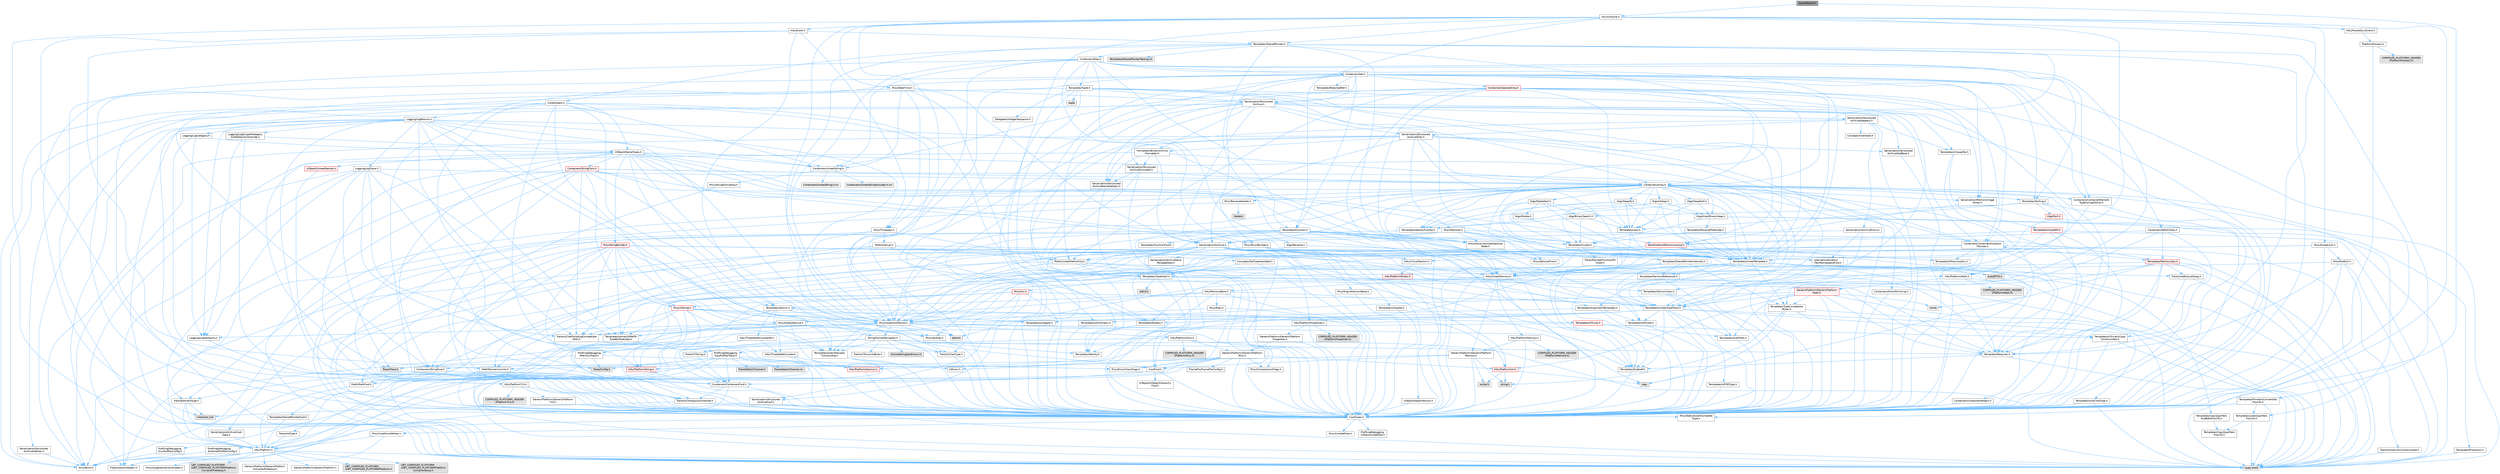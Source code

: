 digraph "AsyncResult.h"
{
 // INTERACTIVE_SVG=YES
 // LATEX_PDF_SIZE
  bgcolor="transparent";
  edge [fontname=Helvetica,fontsize=10,labelfontname=Helvetica,labelfontsize=10];
  node [fontname=Helvetica,fontsize=10,shape=box,height=0.2,width=0.4];
  Node1 [id="Node000001",label="AsyncResult.h",height=0.2,width=0.4,color="gray40", fillcolor="grey60", style="filled", fontcolor="black",tooltip=" "];
  Node1 -> Node2 [id="edge1_Node000001_Node000002",color="steelblue1",style="solid",tooltip=" "];
  Node2 [id="Node000002",label="CoreTypes.h",height=0.2,width=0.4,color="grey40", fillcolor="white", style="filled",URL="$dc/dec/CoreTypes_8h.html",tooltip=" "];
  Node2 -> Node3 [id="edge2_Node000002_Node000003",color="steelblue1",style="solid",tooltip=" "];
  Node3 [id="Node000003",label="HAL/Platform.h",height=0.2,width=0.4,color="grey40", fillcolor="white", style="filled",URL="$d9/dd0/Platform_8h.html",tooltip=" "];
  Node3 -> Node4 [id="edge3_Node000003_Node000004",color="steelblue1",style="solid",tooltip=" "];
  Node4 [id="Node000004",label="Misc/Build.h",height=0.2,width=0.4,color="grey40", fillcolor="white", style="filled",URL="$d3/dbb/Build_8h.html",tooltip=" "];
  Node3 -> Node5 [id="edge4_Node000003_Node000005",color="steelblue1",style="solid",tooltip=" "];
  Node5 [id="Node000005",label="Misc/LargeWorldCoordinates.h",height=0.2,width=0.4,color="grey40", fillcolor="white", style="filled",URL="$d2/dcb/LargeWorldCoordinates_8h.html",tooltip=" "];
  Node3 -> Node6 [id="edge5_Node000003_Node000006",color="steelblue1",style="solid",tooltip=" "];
  Node6 [id="Node000006",label="type_traits",height=0.2,width=0.4,color="grey60", fillcolor="#E0E0E0", style="filled",tooltip=" "];
  Node3 -> Node7 [id="edge6_Node000003_Node000007",color="steelblue1",style="solid",tooltip=" "];
  Node7 [id="Node000007",label="PreprocessorHelpers.h",height=0.2,width=0.4,color="grey40", fillcolor="white", style="filled",URL="$db/ddb/PreprocessorHelpers_8h.html",tooltip=" "];
  Node3 -> Node8 [id="edge7_Node000003_Node000008",color="steelblue1",style="solid",tooltip=" "];
  Node8 [id="Node000008",label="UBT_COMPILED_PLATFORM\l/UBT_COMPILED_PLATFORMPlatform\lCompilerPreSetup.h",height=0.2,width=0.4,color="grey60", fillcolor="#E0E0E0", style="filled",tooltip=" "];
  Node3 -> Node9 [id="edge8_Node000003_Node000009",color="steelblue1",style="solid",tooltip=" "];
  Node9 [id="Node000009",label="GenericPlatform/GenericPlatform\lCompilerPreSetup.h",height=0.2,width=0.4,color="grey40", fillcolor="white", style="filled",URL="$d9/dc8/GenericPlatformCompilerPreSetup_8h.html",tooltip=" "];
  Node3 -> Node10 [id="edge9_Node000003_Node000010",color="steelblue1",style="solid",tooltip=" "];
  Node10 [id="Node000010",label="GenericPlatform/GenericPlatform.h",height=0.2,width=0.4,color="grey40", fillcolor="white", style="filled",URL="$d6/d84/GenericPlatform_8h.html",tooltip=" "];
  Node3 -> Node11 [id="edge10_Node000003_Node000011",color="steelblue1",style="solid",tooltip=" "];
  Node11 [id="Node000011",label="UBT_COMPILED_PLATFORM\l/UBT_COMPILED_PLATFORMPlatform.h",height=0.2,width=0.4,color="grey60", fillcolor="#E0E0E0", style="filled",tooltip=" "];
  Node3 -> Node12 [id="edge11_Node000003_Node000012",color="steelblue1",style="solid",tooltip=" "];
  Node12 [id="Node000012",label="UBT_COMPILED_PLATFORM\l/UBT_COMPILED_PLATFORMPlatform\lCompilerSetup.h",height=0.2,width=0.4,color="grey60", fillcolor="#E0E0E0", style="filled",tooltip=" "];
  Node2 -> Node13 [id="edge12_Node000002_Node000013",color="steelblue1",style="solid",tooltip=" "];
  Node13 [id="Node000013",label="ProfilingDebugging\l/UMemoryDefines.h",height=0.2,width=0.4,color="grey40", fillcolor="white", style="filled",URL="$d2/da2/UMemoryDefines_8h.html",tooltip=" "];
  Node2 -> Node14 [id="edge13_Node000002_Node000014",color="steelblue1",style="solid",tooltip=" "];
  Node14 [id="Node000014",label="Misc/CoreMiscDefines.h",height=0.2,width=0.4,color="grey40", fillcolor="white", style="filled",URL="$da/d38/CoreMiscDefines_8h.html",tooltip=" "];
  Node14 -> Node3 [id="edge14_Node000014_Node000003",color="steelblue1",style="solid",tooltip=" "];
  Node14 -> Node7 [id="edge15_Node000014_Node000007",color="steelblue1",style="solid",tooltip=" "];
  Node2 -> Node15 [id="edge16_Node000002_Node000015",color="steelblue1",style="solid",tooltip=" "];
  Node15 [id="Node000015",label="Misc/CoreDefines.h",height=0.2,width=0.4,color="grey40", fillcolor="white", style="filled",URL="$d3/dd2/CoreDefines_8h.html",tooltip=" "];
  Node1 -> Node16 [id="edge17_Node000001_Node000016",color="steelblue1",style="solid",tooltip=" "];
  Node16 [id="Node000016",label="Async/Future.h",height=0.2,width=0.4,color="grey40", fillcolor="white", style="filled",URL="$da/db2/Future_8h.html",tooltip=" "];
  Node16 -> Node2 [id="edge18_Node000016_Node000002",color="steelblue1",style="solid",tooltip=" "];
  Node16 -> Node17 [id="edge19_Node000016_Node000017",color="steelblue1",style="solid",tooltip=" "];
  Node17 [id="Node000017",label="Misc/AssertionMacros.h",height=0.2,width=0.4,color="grey40", fillcolor="white", style="filled",URL="$d0/dfa/AssertionMacros_8h.html",tooltip=" "];
  Node17 -> Node2 [id="edge20_Node000017_Node000002",color="steelblue1",style="solid",tooltip=" "];
  Node17 -> Node3 [id="edge21_Node000017_Node000003",color="steelblue1",style="solid",tooltip=" "];
  Node17 -> Node18 [id="edge22_Node000017_Node000018",color="steelblue1",style="solid",tooltip=" "];
  Node18 [id="Node000018",label="HAL/PlatformMisc.h",height=0.2,width=0.4,color="grey40", fillcolor="white", style="filled",URL="$d0/df5/PlatformMisc_8h.html",tooltip=" "];
  Node18 -> Node2 [id="edge23_Node000018_Node000002",color="steelblue1",style="solid",tooltip=" "];
  Node18 -> Node19 [id="edge24_Node000018_Node000019",color="steelblue1",style="solid",tooltip=" "];
  Node19 [id="Node000019",label="GenericPlatform/GenericPlatform\lMisc.h",height=0.2,width=0.4,color="grey40", fillcolor="white", style="filled",URL="$db/d9a/GenericPlatformMisc_8h.html",tooltip=" "];
  Node19 -> Node20 [id="edge25_Node000019_Node000020",color="steelblue1",style="solid",tooltip=" "];
  Node20 [id="Node000020",label="Containers/StringFwd.h",height=0.2,width=0.4,color="grey40", fillcolor="white", style="filled",URL="$df/d37/StringFwd_8h.html",tooltip=" "];
  Node20 -> Node2 [id="edge26_Node000020_Node000002",color="steelblue1",style="solid",tooltip=" "];
  Node20 -> Node21 [id="edge27_Node000020_Node000021",color="steelblue1",style="solid",tooltip=" "];
  Node21 [id="Node000021",label="Traits/ElementType.h",height=0.2,width=0.4,color="grey40", fillcolor="white", style="filled",URL="$d5/d4f/ElementType_8h.html",tooltip=" "];
  Node21 -> Node3 [id="edge28_Node000021_Node000003",color="steelblue1",style="solid",tooltip=" "];
  Node21 -> Node22 [id="edge29_Node000021_Node000022",color="steelblue1",style="solid",tooltip=" "];
  Node22 [id="Node000022",label="initializer_list",height=0.2,width=0.4,color="grey60", fillcolor="#E0E0E0", style="filled",tooltip=" "];
  Node21 -> Node6 [id="edge30_Node000021_Node000006",color="steelblue1",style="solid",tooltip=" "];
  Node20 -> Node23 [id="edge31_Node000020_Node000023",color="steelblue1",style="solid",tooltip=" "];
  Node23 [id="Node000023",label="Traits/IsContiguousContainer.h",height=0.2,width=0.4,color="grey40", fillcolor="white", style="filled",URL="$d5/d3c/IsContiguousContainer_8h.html",tooltip=" "];
  Node23 -> Node2 [id="edge32_Node000023_Node000002",color="steelblue1",style="solid",tooltip=" "];
  Node23 -> Node24 [id="edge33_Node000023_Node000024",color="steelblue1",style="solid",tooltip=" "];
  Node24 [id="Node000024",label="Misc/StaticAssertComplete\lType.h",height=0.2,width=0.4,color="grey40", fillcolor="white", style="filled",URL="$d5/d4e/StaticAssertCompleteType_8h.html",tooltip=" "];
  Node23 -> Node22 [id="edge34_Node000023_Node000022",color="steelblue1",style="solid",tooltip=" "];
  Node19 -> Node25 [id="edge35_Node000019_Node000025",color="steelblue1",style="solid",tooltip=" "];
  Node25 [id="Node000025",label="CoreFwd.h",height=0.2,width=0.4,color="grey40", fillcolor="white", style="filled",URL="$d1/d1e/CoreFwd_8h.html",tooltip=" "];
  Node25 -> Node2 [id="edge36_Node000025_Node000002",color="steelblue1",style="solid",tooltip=" "];
  Node25 -> Node26 [id="edge37_Node000025_Node000026",color="steelblue1",style="solid",tooltip=" "];
  Node26 [id="Node000026",label="Containers/ContainersFwd.h",height=0.2,width=0.4,color="grey40", fillcolor="white", style="filled",URL="$d4/d0a/ContainersFwd_8h.html",tooltip=" "];
  Node26 -> Node3 [id="edge38_Node000026_Node000003",color="steelblue1",style="solid",tooltip=" "];
  Node26 -> Node2 [id="edge39_Node000026_Node000002",color="steelblue1",style="solid",tooltip=" "];
  Node26 -> Node23 [id="edge40_Node000026_Node000023",color="steelblue1",style="solid",tooltip=" "];
  Node25 -> Node27 [id="edge41_Node000025_Node000027",color="steelblue1",style="solid",tooltip=" "];
  Node27 [id="Node000027",label="Math/MathFwd.h",height=0.2,width=0.4,color="grey40", fillcolor="white", style="filled",URL="$d2/d10/MathFwd_8h.html",tooltip=" "];
  Node27 -> Node3 [id="edge42_Node000027_Node000003",color="steelblue1",style="solid",tooltip=" "];
  Node25 -> Node28 [id="edge43_Node000025_Node000028",color="steelblue1",style="solid",tooltip=" "];
  Node28 [id="Node000028",label="UObject/UObjectHierarchy\lFwd.h",height=0.2,width=0.4,color="grey40", fillcolor="white", style="filled",URL="$d3/d13/UObjectHierarchyFwd_8h.html",tooltip=" "];
  Node19 -> Node2 [id="edge44_Node000019_Node000002",color="steelblue1",style="solid",tooltip=" "];
  Node19 -> Node29 [id="edge45_Node000019_Node000029",color="steelblue1",style="solid",tooltip=" "];
  Node29 [id="Node000029",label="FramePro/FrameProConfig.h",height=0.2,width=0.4,color="grey40", fillcolor="white", style="filled",URL="$d7/d90/FrameProConfig_8h.html",tooltip=" "];
  Node19 -> Node30 [id="edge46_Node000019_Node000030",color="steelblue1",style="solid",tooltip=" "];
  Node30 [id="Node000030",label="HAL/PlatformCrt.h",height=0.2,width=0.4,color="red", fillcolor="#FFF0F0", style="filled",URL="$d8/d75/PlatformCrt_8h.html",tooltip=" "];
  Node30 -> Node31 [id="edge47_Node000030_Node000031",color="steelblue1",style="solid",tooltip=" "];
  Node31 [id="Node000031",label="new",height=0.2,width=0.4,color="grey60", fillcolor="#E0E0E0", style="filled",tooltip=" "];
  Node30 -> Node32 [id="edge48_Node000030_Node000032",color="steelblue1",style="solid",tooltip=" "];
  Node32 [id="Node000032",label="wchar.h",height=0.2,width=0.4,color="grey60", fillcolor="#E0E0E0", style="filled",tooltip=" "];
  Node30 -> Node39 [id="edge49_Node000030_Node000039",color="steelblue1",style="solid",tooltip=" "];
  Node39 [id="Node000039",label="string.h",height=0.2,width=0.4,color="grey60", fillcolor="#E0E0E0", style="filled",tooltip=" "];
  Node19 -> Node40 [id="edge50_Node000019_Node000040",color="steelblue1",style="solid",tooltip=" "];
  Node40 [id="Node000040",label="Math/NumericLimits.h",height=0.2,width=0.4,color="grey40", fillcolor="white", style="filled",URL="$df/d1b/NumericLimits_8h.html",tooltip=" "];
  Node40 -> Node2 [id="edge51_Node000040_Node000002",color="steelblue1",style="solid",tooltip=" "];
  Node19 -> Node41 [id="edge52_Node000019_Node000041",color="steelblue1",style="solid",tooltip=" "];
  Node41 [id="Node000041",label="Misc/CompressionFlags.h",height=0.2,width=0.4,color="grey40", fillcolor="white", style="filled",URL="$d9/d76/CompressionFlags_8h.html",tooltip=" "];
  Node19 -> Node42 [id="edge53_Node000019_Node000042",color="steelblue1",style="solid",tooltip=" "];
  Node42 [id="Node000042",label="Misc/EnumClassFlags.h",height=0.2,width=0.4,color="grey40", fillcolor="white", style="filled",URL="$d8/de7/EnumClassFlags_8h.html",tooltip=" "];
  Node19 -> Node43 [id="edge54_Node000019_Node000043",color="steelblue1",style="solid",tooltip=" "];
  Node43 [id="Node000043",label="ProfilingDebugging\l/CsvProfilerConfig.h",height=0.2,width=0.4,color="grey40", fillcolor="white", style="filled",URL="$d3/d88/CsvProfilerConfig_8h.html",tooltip=" "];
  Node43 -> Node4 [id="edge55_Node000043_Node000004",color="steelblue1",style="solid",tooltip=" "];
  Node19 -> Node44 [id="edge56_Node000019_Node000044",color="steelblue1",style="solid",tooltip=" "];
  Node44 [id="Node000044",label="ProfilingDebugging\l/ExternalProfilerConfig.h",height=0.2,width=0.4,color="grey40", fillcolor="white", style="filled",URL="$d3/dbb/ExternalProfilerConfig_8h.html",tooltip=" "];
  Node44 -> Node4 [id="edge57_Node000044_Node000004",color="steelblue1",style="solid",tooltip=" "];
  Node18 -> Node45 [id="edge58_Node000018_Node000045",color="steelblue1",style="solid",tooltip=" "];
  Node45 [id="Node000045",label="COMPILED_PLATFORM_HEADER\l(PlatformMisc.h)",height=0.2,width=0.4,color="grey60", fillcolor="#E0E0E0", style="filled",tooltip=" "];
  Node18 -> Node46 [id="edge59_Node000018_Node000046",color="steelblue1",style="solid",tooltip=" "];
  Node46 [id="Node000046",label="ProfilingDebugging\l/CpuProfilerTrace.h",height=0.2,width=0.4,color="grey40", fillcolor="white", style="filled",URL="$da/dcb/CpuProfilerTrace_8h.html",tooltip=" "];
  Node46 -> Node2 [id="edge60_Node000046_Node000002",color="steelblue1",style="solid",tooltip=" "];
  Node46 -> Node26 [id="edge61_Node000046_Node000026",color="steelblue1",style="solid",tooltip=" "];
  Node46 -> Node47 [id="edge62_Node000046_Node000047",color="steelblue1",style="solid",tooltip=" "];
  Node47 [id="Node000047",label="HAL/PlatformAtomics.h",height=0.2,width=0.4,color="red", fillcolor="#FFF0F0", style="filled",URL="$d3/d36/PlatformAtomics_8h.html",tooltip=" "];
  Node47 -> Node2 [id="edge63_Node000047_Node000002",color="steelblue1",style="solid",tooltip=" "];
  Node46 -> Node7 [id="edge64_Node000046_Node000007",color="steelblue1",style="solid",tooltip=" "];
  Node46 -> Node4 [id="edge65_Node000046_Node000004",color="steelblue1",style="solid",tooltip=" "];
  Node46 -> Node50 [id="edge66_Node000046_Node000050",color="steelblue1",style="solid",tooltip=" "];
  Node50 [id="Node000050",label="Trace/Config.h",height=0.2,width=0.4,color="grey60", fillcolor="#E0E0E0", style="filled",tooltip=" "];
  Node46 -> Node51 [id="edge67_Node000046_Node000051",color="steelblue1",style="solid",tooltip=" "];
  Node51 [id="Node000051",label="Trace/Detail/Channel.h",height=0.2,width=0.4,color="grey60", fillcolor="#E0E0E0", style="filled",tooltip=" "];
  Node46 -> Node52 [id="edge68_Node000046_Node000052",color="steelblue1",style="solid",tooltip=" "];
  Node52 [id="Node000052",label="Trace/Detail/Channel.inl",height=0.2,width=0.4,color="grey60", fillcolor="#E0E0E0", style="filled",tooltip=" "];
  Node46 -> Node53 [id="edge69_Node000046_Node000053",color="steelblue1",style="solid",tooltip=" "];
  Node53 [id="Node000053",label="Trace/Trace.h",height=0.2,width=0.4,color="grey60", fillcolor="#E0E0E0", style="filled",tooltip=" "];
  Node17 -> Node7 [id="edge70_Node000017_Node000007",color="steelblue1",style="solid",tooltip=" "];
  Node17 -> Node54 [id="edge71_Node000017_Node000054",color="steelblue1",style="solid",tooltip=" "];
  Node54 [id="Node000054",label="Templates/EnableIf.h",height=0.2,width=0.4,color="grey40", fillcolor="white", style="filled",URL="$d7/d60/EnableIf_8h.html",tooltip=" "];
  Node54 -> Node2 [id="edge72_Node000054_Node000002",color="steelblue1",style="solid",tooltip=" "];
  Node17 -> Node55 [id="edge73_Node000017_Node000055",color="steelblue1",style="solid",tooltip=" "];
  Node55 [id="Node000055",label="Templates/IsArrayOrRefOf\lTypeByPredicate.h",height=0.2,width=0.4,color="grey40", fillcolor="white", style="filled",URL="$d6/da1/IsArrayOrRefOfTypeByPredicate_8h.html",tooltip=" "];
  Node55 -> Node2 [id="edge74_Node000055_Node000002",color="steelblue1",style="solid",tooltip=" "];
  Node17 -> Node56 [id="edge75_Node000017_Node000056",color="steelblue1",style="solid",tooltip=" "];
  Node56 [id="Node000056",label="Templates/IsValidVariadic\lFunctionArg.h",height=0.2,width=0.4,color="grey40", fillcolor="white", style="filled",URL="$d0/dc8/IsValidVariadicFunctionArg_8h.html",tooltip=" "];
  Node56 -> Node2 [id="edge76_Node000056_Node000002",color="steelblue1",style="solid",tooltip=" "];
  Node56 -> Node57 [id="edge77_Node000056_Node000057",color="steelblue1",style="solid",tooltip=" "];
  Node57 [id="Node000057",label="IsEnum.h",height=0.2,width=0.4,color="grey40", fillcolor="white", style="filled",URL="$d4/de5/IsEnum_8h.html",tooltip=" "];
  Node56 -> Node6 [id="edge78_Node000056_Node000006",color="steelblue1",style="solid",tooltip=" "];
  Node17 -> Node58 [id="edge79_Node000017_Node000058",color="steelblue1",style="solid",tooltip=" "];
  Node58 [id="Node000058",label="Traits/IsCharEncodingCompatible\lWith.h",height=0.2,width=0.4,color="grey40", fillcolor="white", style="filled",URL="$df/dd1/IsCharEncodingCompatibleWith_8h.html",tooltip=" "];
  Node58 -> Node6 [id="edge80_Node000058_Node000006",color="steelblue1",style="solid",tooltip=" "];
  Node58 -> Node59 [id="edge81_Node000058_Node000059",color="steelblue1",style="solid",tooltip=" "];
  Node59 [id="Node000059",label="Traits/IsCharType.h",height=0.2,width=0.4,color="grey40", fillcolor="white", style="filled",URL="$db/d51/IsCharType_8h.html",tooltip=" "];
  Node59 -> Node2 [id="edge82_Node000059_Node000002",color="steelblue1",style="solid",tooltip=" "];
  Node17 -> Node60 [id="edge83_Node000017_Node000060",color="steelblue1",style="solid",tooltip=" "];
  Node60 [id="Node000060",label="Misc/VarArgs.h",height=0.2,width=0.4,color="grey40", fillcolor="white", style="filled",URL="$d5/d6f/VarArgs_8h.html",tooltip=" "];
  Node60 -> Node2 [id="edge84_Node000060_Node000002",color="steelblue1",style="solid",tooltip=" "];
  Node17 -> Node61 [id="edge85_Node000017_Node000061",color="steelblue1",style="solid",tooltip=" "];
  Node61 [id="Node000061",label="String/FormatStringSan.h",height=0.2,width=0.4,color="grey40", fillcolor="white", style="filled",URL="$d3/d8b/FormatStringSan_8h.html",tooltip=" "];
  Node61 -> Node6 [id="edge86_Node000061_Node000006",color="steelblue1",style="solid",tooltip=" "];
  Node61 -> Node2 [id="edge87_Node000061_Node000002",color="steelblue1",style="solid",tooltip=" "];
  Node61 -> Node62 [id="edge88_Node000061_Node000062",color="steelblue1",style="solid",tooltip=" "];
  Node62 [id="Node000062",label="Templates/Requires.h",height=0.2,width=0.4,color="grey40", fillcolor="white", style="filled",URL="$dc/d96/Requires_8h.html",tooltip=" "];
  Node62 -> Node54 [id="edge89_Node000062_Node000054",color="steelblue1",style="solid",tooltip=" "];
  Node62 -> Node6 [id="edge90_Node000062_Node000006",color="steelblue1",style="solid",tooltip=" "];
  Node61 -> Node63 [id="edge91_Node000061_Node000063",color="steelblue1",style="solid",tooltip=" "];
  Node63 [id="Node000063",label="Templates/Identity.h",height=0.2,width=0.4,color="grey40", fillcolor="white", style="filled",URL="$d0/dd5/Identity_8h.html",tooltip=" "];
  Node61 -> Node56 [id="edge92_Node000061_Node000056",color="steelblue1",style="solid",tooltip=" "];
  Node61 -> Node59 [id="edge93_Node000061_Node000059",color="steelblue1",style="solid",tooltip=" "];
  Node61 -> Node64 [id="edge94_Node000061_Node000064",color="steelblue1",style="solid",tooltip=" "];
  Node64 [id="Node000064",label="Traits/IsTEnumAsByte.h",height=0.2,width=0.4,color="grey40", fillcolor="white", style="filled",URL="$d1/de6/IsTEnumAsByte_8h.html",tooltip=" "];
  Node61 -> Node65 [id="edge95_Node000061_Node000065",color="steelblue1",style="solid",tooltip=" "];
  Node65 [id="Node000065",label="Traits/IsTString.h",height=0.2,width=0.4,color="grey40", fillcolor="white", style="filled",URL="$d0/df8/IsTString_8h.html",tooltip=" "];
  Node65 -> Node26 [id="edge96_Node000065_Node000026",color="steelblue1",style="solid",tooltip=" "];
  Node61 -> Node26 [id="edge97_Node000061_Node000026",color="steelblue1",style="solid",tooltip=" "];
  Node61 -> Node66 [id="edge98_Node000061_Node000066",color="steelblue1",style="solid",tooltip=" "];
  Node66 [id="Node000066",label="FormatStringSanErrors.inl",height=0.2,width=0.4,color="grey60", fillcolor="#E0E0E0", style="filled",tooltip=" "];
  Node17 -> Node67 [id="edge99_Node000017_Node000067",color="steelblue1",style="solid",tooltip=" "];
  Node67 [id="Node000067",label="atomic",height=0.2,width=0.4,color="grey60", fillcolor="#E0E0E0", style="filled",tooltip=" "];
  Node16 -> Node68 [id="edge100_Node000016_Node000068",color="steelblue1",style="solid",tooltip=" "];
  Node68 [id="Node000068",label="Templates/UnrealTemplate.h",height=0.2,width=0.4,color="grey40", fillcolor="white", style="filled",URL="$d4/d24/UnrealTemplate_8h.html",tooltip=" "];
  Node68 -> Node2 [id="edge101_Node000068_Node000002",color="steelblue1",style="solid",tooltip=" "];
  Node68 -> Node69 [id="edge102_Node000068_Node000069",color="steelblue1",style="solid",tooltip=" "];
  Node69 [id="Node000069",label="Templates/IsPointer.h",height=0.2,width=0.4,color="grey40", fillcolor="white", style="filled",URL="$d7/d05/IsPointer_8h.html",tooltip=" "];
  Node69 -> Node2 [id="edge103_Node000069_Node000002",color="steelblue1",style="solid",tooltip=" "];
  Node68 -> Node70 [id="edge104_Node000068_Node000070",color="steelblue1",style="solid",tooltip=" "];
  Node70 [id="Node000070",label="HAL/UnrealMemory.h",height=0.2,width=0.4,color="grey40", fillcolor="white", style="filled",URL="$d9/d96/UnrealMemory_8h.html",tooltip=" "];
  Node70 -> Node2 [id="edge105_Node000070_Node000002",color="steelblue1",style="solid",tooltip=" "];
  Node70 -> Node71 [id="edge106_Node000070_Node000071",color="steelblue1",style="solid",tooltip=" "];
  Node71 [id="Node000071",label="GenericPlatform/GenericPlatform\lMemory.h",height=0.2,width=0.4,color="grey40", fillcolor="white", style="filled",URL="$dd/d22/GenericPlatformMemory_8h.html",tooltip=" "];
  Node71 -> Node25 [id="edge107_Node000071_Node000025",color="steelblue1",style="solid",tooltip=" "];
  Node71 -> Node2 [id="edge108_Node000071_Node000002",color="steelblue1",style="solid",tooltip=" "];
  Node71 -> Node72 [id="edge109_Node000071_Node000072",color="steelblue1",style="solid",tooltip=" "];
  Node72 [id="Node000072",label="HAL/PlatformString.h",height=0.2,width=0.4,color="red", fillcolor="#FFF0F0", style="filled",URL="$db/db5/PlatformString_8h.html",tooltip=" "];
  Node72 -> Node2 [id="edge110_Node000072_Node000002",color="steelblue1",style="solid",tooltip=" "];
  Node71 -> Node39 [id="edge111_Node000071_Node000039",color="steelblue1",style="solid",tooltip=" "];
  Node71 -> Node32 [id="edge112_Node000071_Node000032",color="steelblue1",style="solid",tooltip=" "];
  Node70 -> Node74 [id="edge113_Node000070_Node000074",color="steelblue1",style="solid",tooltip=" "];
  Node74 [id="Node000074",label="HAL/MemoryBase.h",height=0.2,width=0.4,color="grey40", fillcolor="white", style="filled",URL="$d6/d9f/MemoryBase_8h.html",tooltip=" "];
  Node74 -> Node2 [id="edge114_Node000074_Node000002",color="steelblue1",style="solid",tooltip=" "];
  Node74 -> Node47 [id="edge115_Node000074_Node000047",color="steelblue1",style="solid",tooltip=" "];
  Node74 -> Node30 [id="edge116_Node000074_Node000030",color="steelblue1",style="solid",tooltip=" "];
  Node74 -> Node75 [id="edge117_Node000074_Node000075",color="steelblue1",style="solid",tooltip=" "];
  Node75 [id="Node000075",label="Misc/Exec.h",height=0.2,width=0.4,color="grey40", fillcolor="white", style="filled",URL="$de/ddb/Exec_8h.html",tooltip=" "];
  Node75 -> Node2 [id="edge118_Node000075_Node000002",color="steelblue1",style="solid",tooltip=" "];
  Node75 -> Node17 [id="edge119_Node000075_Node000017",color="steelblue1",style="solid",tooltip=" "];
  Node74 -> Node76 [id="edge120_Node000074_Node000076",color="steelblue1",style="solid",tooltip=" "];
  Node76 [id="Node000076",label="Misc/OutputDevice.h",height=0.2,width=0.4,color="grey40", fillcolor="white", style="filled",URL="$d7/d32/OutputDevice_8h.html",tooltip=" "];
  Node76 -> Node25 [id="edge121_Node000076_Node000025",color="steelblue1",style="solid",tooltip=" "];
  Node76 -> Node2 [id="edge122_Node000076_Node000002",color="steelblue1",style="solid",tooltip=" "];
  Node76 -> Node77 [id="edge123_Node000076_Node000077",color="steelblue1",style="solid",tooltip=" "];
  Node77 [id="Node000077",label="Logging/LogVerbosity.h",height=0.2,width=0.4,color="grey40", fillcolor="white", style="filled",URL="$d2/d8f/LogVerbosity_8h.html",tooltip=" "];
  Node77 -> Node2 [id="edge124_Node000077_Node000002",color="steelblue1",style="solid",tooltip=" "];
  Node76 -> Node60 [id="edge125_Node000076_Node000060",color="steelblue1",style="solid",tooltip=" "];
  Node76 -> Node55 [id="edge126_Node000076_Node000055",color="steelblue1",style="solid",tooltip=" "];
  Node76 -> Node56 [id="edge127_Node000076_Node000056",color="steelblue1",style="solid",tooltip=" "];
  Node76 -> Node58 [id="edge128_Node000076_Node000058",color="steelblue1",style="solid",tooltip=" "];
  Node74 -> Node78 [id="edge129_Node000074_Node000078",color="steelblue1",style="solid",tooltip=" "];
  Node78 [id="Node000078",label="Templates/Atomic.h",height=0.2,width=0.4,color="grey40", fillcolor="white", style="filled",URL="$d3/d91/Atomic_8h.html",tooltip=" "];
  Node78 -> Node79 [id="edge130_Node000078_Node000079",color="steelblue1",style="solid",tooltip=" "];
  Node79 [id="Node000079",label="HAL/ThreadSafeCounter.h",height=0.2,width=0.4,color="grey40", fillcolor="white", style="filled",URL="$dc/dc9/ThreadSafeCounter_8h.html",tooltip=" "];
  Node79 -> Node2 [id="edge131_Node000079_Node000002",color="steelblue1",style="solid",tooltip=" "];
  Node79 -> Node47 [id="edge132_Node000079_Node000047",color="steelblue1",style="solid",tooltip=" "];
  Node78 -> Node80 [id="edge133_Node000078_Node000080",color="steelblue1",style="solid",tooltip=" "];
  Node80 [id="Node000080",label="HAL/ThreadSafeCounter64.h",height=0.2,width=0.4,color="grey40", fillcolor="white", style="filled",URL="$d0/d12/ThreadSafeCounter64_8h.html",tooltip=" "];
  Node80 -> Node2 [id="edge134_Node000080_Node000002",color="steelblue1",style="solid",tooltip=" "];
  Node80 -> Node79 [id="edge135_Node000080_Node000079",color="steelblue1",style="solid",tooltip=" "];
  Node78 -> Node81 [id="edge136_Node000078_Node000081",color="steelblue1",style="solid",tooltip=" "];
  Node81 [id="Node000081",label="Templates/IsIntegral.h",height=0.2,width=0.4,color="grey40", fillcolor="white", style="filled",URL="$da/d64/IsIntegral_8h.html",tooltip=" "];
  Node81 -> Node2 [id="edge137_Node000081_Node000002",color="steelblue1",style="solid",tooltip=" "];
  Node78 -> Node82 [id="edge138_Node000078_Node000082",color="steelblue1",style="solid",tooltip=" "];
  Node82 [id="Node000082",label="Templates/IsTrivial.h",height=0.2,width=0.4,color="red", fillcolor="#FFF0F0", style="filled",URL="$da/d4c/IsTrivial_8h.html",tooltip=" "];
  Node82 -> Node83 [id="edge139_Node000082_Node000083",color="steelblue1",style="solid",tooltip=" "];
  Node83 [id="Node000083",label="Templates/AndOrNot.h",height=0.2,width=0.4,color="grey40", fillcolor="white", style="filled",URL="$db/d0a/AndOrNot_8h.html",tooltip=" "];
  Node83 -> Node2 [id="edge140_Node000083_Node000002",color="steelblue1",style="solid",tooltip=" "];
  Node82 -> Node84 [id="edge141_Node000082_Node000084",color="steelblue1",style="solid",tooltip=" "];
  Node84 [id="Node000084",label="Templates/IsTriviallyCopy\lConstructible.h",height=0.2,width=0.4,color="grey40", fillcolor="white", style="filled",URL="$d3/d78/IsTriviallyCopyConstructible_8h.html",tooltip=" "];
  Node84 -> Node2 [id="edge142_Node000084_Node000002",color="steelblue1",style="solid",tooltip=" "];
  Node84 -> Node6 [id="edge143_Node000084_Node000006",color="steelblue1",style="solid",tooltip=" "];
  Node82 -> Node6 [id="edge144_Node000082_Node000006",color="steelblue1",style="solid",tooltip=" "];
  Node78 -> Node86 [id="edge145_Node000078_Node000086",color="steelblue1",style="solid",tooltip=" "];
  Node86 [id="Node000086",label="Traits/IntType.h",height=0.2,width=0.4,color="grey40", fillcolor="white", style="filled",URL="$d7/deb/IntType_8h.html",tooltip=" "];
  Node86 -> Node3 [id="edge146_Node000086_Node000003",color="steelblue1",style="solid",tooltip=" "];
  Node78 -> Node67 [id="edge147_Node000078_Node000067",color="steelblue1",style="solid",tooltip=" "];
  Node70 -> Node87 [id="edge148_Node000070_Node000087",color="steelblue1",style="solid",tooltip=" "];
  Node87 [id="Node000087",label="HAL/PlatformMemory.h",height=0.2,width=0.4,color="grey40", fillcolor="white", style="filled",URL="$de/d68/PlatformMemory_8h.html",tooltip=" "];
  Node87 -> Node2 [id="edge149_Node000087_Node000002",color="steelblue1",style="solid",tooltip=" "];
  Node87 -> Node71 [id="edge150_Node000087_Node000071",color="steelblue1",style="solid",tooltip=" "];
  Node87 -> Node88 [id="edge151_Node000087_Node000088",color="steelblue1",style="solid",tooltip=" "];
  Node88 [id="Node000088",label="COMPILED_PLATFORM_HEADER\l(PlatformMemory.h)",height=0.2,width=0.4,color="grey60", fillcolor="#E0E0E0", style="filled",tooltip=" "];
  Node70 -> Node89 [id="edge152_Node000070_Node000089",color="steelblue1",style="solid",tooltip=" "];
  Node89 [id="Node000089",label="ProfilingDebugging\l/MemoryTrace.h",height=0.2,width=0.4,color="grey40", fillcolor="white", style="filled",URL="$da/dd7/MemoryTrace_8h.html",tooltip=" "];
  Node89 -> Node3 [id="edge153_Node000089_Node000003",color="steelblue1",style="solid",tooltip=" "];
  Node89 -> Node42 [id="edge154_Node000089_Node000042",color="steelblue1",style="solid",tooltip=" "];
  Node89 -> Node50 [id="edge155_Node000089_Node000050",color="steelblue1",style="solid",tooltip=" "];
  Node89 -> Node53 [id="edge156_Node000089_Node000053",color="steelblue1",style="solid",tooltip=" "];
  Node70 -> Node69 [id="edge157_Node000070_Node000069",color="steelblue1",style="solid",tooltip=" "];
  Node68 -> Node90 [id="edge158_Node000068_Node000090",color="steelblue1",style="solid",tooltip=" "];
  Node90 [id="Node000090",label="Templates/CopyQualifiers\lAndRefsFromTo.h",height=0.2,width=0.4,color="grey40", fillcolor="white", style="filled",URL="$d3/db3/CopyQualifiersAndRefsFromTo_8h.html",tooltip=" "];
  Node90 -> Node91 [id="edge159_Node000090_Node000091",color="steelblue1",style="solid",tooltip=" "];
  Node91 [id="Node000091",label="Templates/CopyQualifiers\lFromTo.h",height=0.2,width=0.4,color="grey40", fillcolor="white", style="filled",URL="$d5/db4/CopyQualifiersFromTo_8h.html",tooltip=" "];
  Node68 -> Node92 [id="edge160_Node000068_Node000092",color="steelblue1",style="solid",tooltip=" "];
  Node92 [id="Node000092",label="Templates/UnrealTypeTraits.h",height=0.2,width=0.4,color="grey40", fillcolor="white", style="filled",URL="$d2/d2d/UnrealTypeTraits_8h.html",tooltip=" "];
  Node92 -> Node2 [id="edge161_Node000092_Node000002",color="steelblue1",style="solid",tooltip=" "];
  Node92 -> Node69 [id="edge162_Node000092_Node000069",color="steelblue1",style="solid",tooltip=" "];
  Node92 -> Node17 [id="edge163_Node000092_Node000017",color="steelblue1",style="solid",tooltip=" "];
  Node92 -> Node83 [id="edge164_Node000092_Node000083",color="steelblue1",style="solid",tooltip=" "];
  Node92 -> Node54 [id="edge165_Node000092_Node000054",color="steelblue1",style="solid",tooltip=" "];
  Node92 -> Node93 [id="edge166_Node000092_Node000093",color="steelblue1",style="solid",tooltip=" "];
  Node93 [id="Node000093",label="Templates/IsArithmetic.h",height=0.2,width=0.4,color="grey40", fillcolor="white", style="filled",URL="$d2/d5d/IsArithmetic_8h.html",tooltip=" "];
  Node93 -> Node2 [id="edge167_Node000093_Node000002",color="steelblue1",style="solid",tooltip=" "];
  Node92 -> Node57 [id="edge168_Node000092_Node000057",color="steelblue1",style="solid",tooltip=" "];
  Node92 -> Node94 [id="edge169_Node000092_Node000094",color="steelblue1",style="solid",tooltip=" "];
  Node94 [id="Node000094",label="Templates/Models.h",height=0.2,width=0.4,color="grey40", fillcolor="white", style="filled",URL="$d3/d0c/Models_8h.html",tooltip=" "];
  Node94 -> Node63 [id="edge170_Node000094_Node000063",color="steelblue1",style="solid",tooltip=" "];
  Node92 -> Node95 [id="edge171_Node000092_Node000095",color="steelblue1",style="solid",tooltip=" "];
  Node95 [id="Node000095",label="Templates/IsPODType.h",height=0.2,width=0.4,color="grey40", fillcolor="white", style="filled",URL="$d7/db1/IsPODType_8h.html",tooltip=" "];
  Node95 -> Node2 [id="edge172_Node000095_Node000002",color="steelblue1",style="solid",tooltip=" "];
  Node92 -> Node96 [id="edge173_Node000092_Node000096",color="steelblue1",style="solid",tooltip=" "];
  Node96 [id="Node000096",label="Templates/IsUECoreType.h",height=0.2,width=0.4,color="grey40", fillcolor="white", style="filled",URL="$d1/db8/IsUECoreType_8h.html",tooltip=" "];
  Node96 -> Node2 [id="edge174_Node000096_Node000002",color="steelblue1",style="solid",tooltip=" "];
  Node96 -> Node6 [id="edge175_Node000096_Node000006",color="steelblue1",style="solid",tooltip=" "];
  Node92 -> Node84 [id="edge176_Node000092_Node000084",color="steelblue1",style="solid",tooltip=" "];
  Node68 -> Node97 [id="edge177_Node000068_Node000097",color="steelblue1",style="solid",tooltip=" "];
  Node97 [id="Node000097",label="Templates/RemoveReference.h",height=0.2,width=0.4,color="grey40", fillcolor="white", style="filled",URL="$da/dbe/RemoveReference_8h.html",tooltip=" "];
  Node97 -> Node2 [id="edge178_Node000097_Node000002",color="steelblue1",style="solid",tooltip=" "];
  Node68 -> Node62 [id="edge179_Node000068_Node000062",color="steelblue1",style="solid",tooltip=" "];
  Node68 -> Node98 [id="edge180_Node000068_Node000098",color="steelblue1",style="solid",tooltip=" "];
  Node98 [id="Node000098",label="Templates/TypeCompatible\lBytes.h",height=0.2,width=0.4,color="grey40", fillcolor="white", style="filled",URL="$df/d0a/TypeCompatibleBytes_8h.html",tooltip=" "];
  Node98 -> Node2 [id="edge181_Node000098_Node000002",color="steelblue1",style="solid",tooltip=" "];
  Node98 -> Node39 [id="edge182_Node000098_Node000039",color="steelblue1",style="solid",tooltip=" "];
  Node98 -> Node31 [id="edge183_Node000098_Node000031",color="steelblue1",style="solid",tooltip=" "];
  Node98 -> Node6 [id="edge184_Node000098_Node000006",color="steelblue1",style="solid",tooltip=" "];
  Node68 -> Node63 [id="edge185_Node000068_Node000063",color="steelblue1",style="solid",tooltip=" "];
  Node68 -> Node23 [id="edge186_Node000068_Node000023",color="steelblue1",style="solid",tooltip=" "];
  Node68 -> Node99 [id="edge187_Node000068_Node000099",color="steelblue1",style="solid",tooltip=" "];
  Node99 [id="Node000099",label="Traits/UseBitwiseSwap.h",height=0.2,width=0.4,color="grey40", fillcolor="white", style="filled",URL="$db/df3/UseBitwiseSwap_8h.html",tooltip=" "];
  Node99 -> Node2 [id="edge188_Node000099_Node000002",color="steelblue1",style="solid",tooltip=" "];
  Node99 -> Node6 [id="edge189_Node000099_Node000006",color="steelblue1",style="solid",tooltip=" "];
  Node68 -> Node6 [id="edge190_Node000068_Node000006",color="steelblue1",style="solid",tooltip=" "];
  Node16 -> Node100 [id="edge191_Node000016_Node000100",color="steelblue1",style="solid",tooltip=" "];
  Node100 [id="Node000100",label="Templates/Function.h",height=0.2,width=0.4,color="grey40", fillcolor="white", style="filled",URL="$df/df5/Function_8h.html",tooltip=" "];
  Node100 -> Node2 [id="edge192_Node000100_Node000002",color="steelblue1",style="solid",tooltip=" "];
  Node100 -> Node17 [id="edge193_Node000100_Node000017",color="steelblue1",style="solid",tooltip=" "];
  Node100 -> Node101 [id="edge194_Node000100_Node000101",color="steelblue1",style="solid",tooltip=" "];
  Node101 [id="Node000101",label="Misc/IntrusiveUnsetOptional\lState.h",height=0.2,width=0.4,color="grey40", fillcolor="white", style="filled",URL="$d2/d0a/IntrusiveUnsetOptionalState_8h.html",tooltip=" "];
  Node101 -> Node102 [id="edge195_Node000101_Node000102",color="steelblue1",style="solid",tooltip=" "];
  Node102 [id="Node000102",label="Misc/OptionalFwd.h",height=0.2,width=0.4,color="grey40", fillcolor="white", style="filled",URL="$dc/d50/OptionalFwd_8h.html",tooltip=" "];
  Node100 -> Node70 [id="edge196_Node000100_Node000070",color="steelblue1",style="solid",tooltip=" "];
  Node100 -> Node103 [id="edge197_Node000100_Node000103",color="steelblue1",style="solid",tooltip=" "];
  Node103 [id="Node000103",label="Templates/FunctionFwd.h",height=0.2,width=0.4,color="grey40", fillcolor="white", style="filled",URL="$d6/d54/FunctionFwd_8h.html",tooltip=" "];
  Node100 -> Node92 [id="edge198_Node000100_Node000092",color="steelblue1",style="solid",tooltip=" "];
  Node100 -> Node104 [id="edge199_Node000100_Node000104",color="steelblue1",style="solid",tooltip=" "];
  Node104 [id="Node000104",label="Templates/Invoke.h",height=0.2,width=0.4,color="grey40", fillcolor="white", style="filled",URL="$d7/deb/Invoke_8h.html",tooltip=" "];
  Node104 -> Node2 [id="edge200_Node000104_Node000002",color="steelblue1",style="solid",tooltip=" "];
  Node104 -> Node105 [id="edge201_Node000104_Node000105",color="steelblue1",style="solid",tooltip=" "];
  Node105 [id="Node000105",label="Traits/MemberFunctionPtr\lOuter.h",height=0.2,width=0.4,color="grey40", fillcolor="white", style="filled",URL="$db/da7/MemberFunctionPtrOuter_8h.html",tooltip=" "];
  Node104 -> Node68 [id="edge202_Node000104_Node000068",color="steelblue1",style="solid",tooltip=" "];
  Node104 -> Node6 [id="edge203_Node000104_Node000006",color="steelblue1",style="solid",tooltip=" "];
  Node100 -> Node68 [id="edge204_Node000100_Node000068",color="steelblue1",style="solid",tooltip=" "];
  Node100 -> Node62 [id="edge205_Node000100_Node000062",color="steelblue1",style="solid",tooltip=" "];
  Node100 -> Node106 [id="edge206_Node000100_Node000106",color="steelblue1",style="solid",tooltip=" "];
  Node106 [id="Node000106",label="Math/UnrealMathUtility.h",height=0.2,width=0.4,color="grey40", fillcolor="white", style="filled",URL="$db/db8/UnrealMathUtility_8h.html",tooltip=" "];
  Node106 -> Node2 [id="edge207_Node000106_Node000002",color="steelblue1",style="solid",tooltip=" "];
  Node106 -> Node17 [id="edge208_Node000106_Node000017",color="steelblue1",style="solid",tooltip=" "];
  Node106 -> Node107 [id="edge209_Node000106_Node000107",color="steelblue1",style="solid",tooltip=" "];
  Node107 [id="Node000107",label="HAL/PlatformMath.h",height=0.2,width=0.4,color="grey40", fillcolor="white", style="filled",URL="$dc/d53/PlatformMath_8h.html",tooltip=" "];
  Node107 -> Node2 [id="edge210_Node000107_Node000002",color="steelblue1",style="solid",tooltip=" "];
  Node107 -> Node108 [id="edge211_Node000107_Node000108",color="steelblue1",style="solid",tooltip=" "];
  Node108 [id="Node000108",label="GenericPlatform/GenericPlatform\lMath.h",height=0.2,width=0.4,color="red", fillcolor="#FFF0F0", style="filled",URL="$d5/d79/GenericPlatformMath_8h.html",tooltip=" "];
  Node108 -> Node2 [id="edge212_Node000108_Node000002",color="steelblue1",style="solid",tooltip=" "];
  Node108 -> Node26 [id="edge213_Node000108_Node000026",color="steelblue1",style="solid",tooltip=" "];
  Node108 -> Node30 [id="edge214_Node000108_Node000030",color="steelblue1",style="solid",tooltip=" "];
  Node108 -> Node83 [id="edge215_Node000108_Node000083",color="steelblue1",style="solid",tooltip=" "];
  Node108 -> Node92 [id="edge216_Node000108_Node000092",color="steelblue1",style="solid",tooltip=" "];
  Node108 -> Node62 [id="edge217_Node000108_Node000062",color="steelblue1",style="solid",tooltip=" "];
  Node108 -> Node98 [id="edge218_Node000108_Node000098",color="steelblue1",style="solid",tooltip=" "];
  Node108 -> Node113 [id="edge219_Node000108_Node000113",color="steelblue1",style="solid",tooltip=" "];
  Node113 [id="Node000113",label="limits",height=0.2,width=0.4,color="grey60", fillcolor="#E0E0E0", style="filled",tooltip=" "];
  Node108 -> Node6 [id="edge220_Node000108_Node000006",color="steelblue1",style="solid",tooltip=" "];
  Node107 -> Node114 [id="edge221_Node000107_Node000114",color="steelblue1",style="solid",tooltip=" "];
  Node114 [id="Node000114",label="COMPILED_PLATFORM_HEADER\l(PlatformMath.h)",height=0.2,width=0.4,color="grey60", fillcolor="#E0E0E0", style="filled",tooltip=" "];
  Node106 -> Node27 [id="edge222_Node000106_Node000027",color="steelblue1",style="solid",tooltip=" "];
  Node106 -> Node63 [id="edge223_Node000106_Node000063",color="steelblue1",style="solid",tooltip=" "];
  Node106 -> Node62 [id="edge224_Node000106_Node000062",color="steelblue1",style="solid",tooltip=" "];
  Node100 -> Node31 [id="edge225_Node000100_Node000031",color="steelblue1",style="solid",tooltip=" "];
  Node100 -> Node6 [id="edge226_Node000100_Node000006",color="steelblue1",style="solid",tooltip=" "];
  Node16 -> Node115 [id="edge227_Node000016_Node000115",color="steelblue1",style="solid",tooltip=" "];
  Node115 [id="Node000115",label="Misc/Timespan.h",height=0.2,width=0.4,color="grey40", fillcolor="white", style="filled",URL="$da/dd9/Timespan_8h.html",tooltip=" "];
  Node115 -> Node2 [id="edge228_Node000115_Node000002",color="steelblue1",style="solid",tooltip=" "];
  Node115 -> Node116 [id="edge229_Node000115_Node000116",color="steelblue1",style="solid",tooltip=" "];
  Node116 [id="Node000116",label="Math/Interval.h",height=0.2,width=0.4,color="grey40", fillcolor="white", style="filled",URL="$d1/d55/Interval_8h.html",tooltip=" "];
  Node116 -> Node2 [id="edge230_Node000116_Node000002",color="steelblue1",style="solid",tooltip=" "];
  Node116 -> Node93 [id="edge231_Node000116_Node000093",color="steelblue1",style="solid",tooltip=" "];
  Node116 -> Node92 [id="edge232_Node000116_Node000092",color="steelblue1",style="solid",tooltip=" "];
  Node116 -> Node40 [id="edge233_Node000116_Node000040",color="steelblue1",style="solid",tooltip=" "];
  Node116 -> Node106 [id="edge234_Node000116_Node000106",color="steelblue1",style="solid",tooltip=" "];
  Node115 -> Node106 [id="edge235_Node000115_Node000106",color="steelblue1",style="solid",tooltip=" "];
  Node115 -> Node17 [id="edge236_Node000115_Node000017",color="steelblue1",style="solid",tooltip=" "];
  Node16 -> Node117 [id="edge237_Node000016_Node000117",color="steelblue1",style="solid",tooltip=" "];
  Node117 [id="Node000117",label="Templates/SharedPointer.h",height=0.2,width=0.4,color="grey40", fillcolor="white", style="filled",URL="$d2/d17/SharedPointer_8h.html",tooltip=" "];
  Node117 -> Node2 [id="edge238_Node000117_Node000002",color="steelblue1",style="solid",tooltip=" "];
  Node117 -> Node101 [id="edge239_Node000117_Node000101",color="steelblue1",style="solid",tooltip=" "];
  Node117 -> Node118 [id="edge240_Node000117_Node000118",color="steelblue1",style="solid",tooltip=" "];
  Node118 [id="Node000118",label="Templates/PointerIsConvertible\lFromTo.h",height=0.2,width=0.4,color="grey40", fillcolor="white", style="filled",URL="$d6/d65/PointerIsConvertibleFromTo_8h.html",tooltip=" "];
  Node118 -> Node2 [id="edge241_Node000118_Node000002",color="steelblue1",style="solid",tooltip=" "];
  Node118 -> Node24 [id="edge242_Node000118_Node000024",color="steelblue1",style="solid",tooltip=" "];
  Node118 -> Node119 [id="edge243_Node000118_Node000119",color="steelblue1",style="solid",tooltip=" "];
  Node119 [id="Node000119",label="Templates/LosesQualifiers\lFromTo.h",height=0.2,width=0.4,color="grey40", fillcolor="white", style="filled",URL="$d2/db3/LosesQualifiersFromTo_8h.html",tooltip=" "];
  Node119 -> Node91 [id="edge244_Node000119_Node000091",color="steelblue1",style="solid",tooltip=" "];
  Node119 -> Node6 [id="edge245_Node000119_Node000006",color="steelblue1",style="solid",tooltip=" "];
  Node118 -> Node6 [id="edge246_Node000118_Node000006",color="steelblue1",style="solid",tooltip=" "];
  Node117 -> Node17 [id="edge247_Node000117_Node000017",color="steelblue1",style="solid",tooltip=" "];
  Node117 -> Node70 [id="edge248_Node000117_Node000070",color="steelblue1",style="solid",tooltip=" "];
  Node117 -> Node120 [id="edge249_Node000117_Node000120",color="steelblue1",style="solid",tooltip=" "];
  Node120 [id="Node000120",label="Containers/Array.h",height=0.2,width=0.4,color="grey40", fillcolor="white", style="filled",URL="$df/dd0/Array_8h.html",tooltip=" "];
  Node120 -> Node2 [id="edge250_Node000120_Node000002",color="steelblue1",style="solid",tooltip=" "];
  Node120 -> Node17 [id="edge251_Node000120_Node000017",color="steelblue1",style="solid",tooltip=" "];
  Node120 -> Node101 [id="edge252_Node000120_Node000101",color="steelblue1",style="solid",tooltip=" "];
  Node120 -> Node121 [id="edge253_Node000120_Node000121",color="steelblue1",style="solid",tooltip=" "];
  Node121 [id="Node000121",label="Misc/ReverseIterate.h",height=0.2,width=0.4,color="grey40", fillcolor="white", style="filled",URL="$db/de3/ReverseIterate_8h.html",tooltip=" "];
  Node121 -> Node3 [id="edge254_Node000121_Node000003",color="steelblue1",style="solid",tooltip=" "];
  Node121 -> Node122 [id="edge255_Node000121_Node000122",color="steelblue1",style="solid",tooltip=" "];
  Node122 [id="Node000122",label="iterator",height=0.2,width=0.4,color="grey60", fillcolor="#E0E0E0", style="filled",tooltip=" "];
  Node120 -> Node70 [id="edge256_Node000120_Node000070",color="steelblue1",style="solid",tooltip=" "];
  Node120 -> Node92 [id="edge257_Node000120_Node000092",color="steelblue1",style="solid",tooltip=" "];
  Node120 -> Node68 [id="edge258_Node000120_Node000068",color="steelblue1",style="solid",tooltip=" "];
  Node120 -> Node123 [id="edge259_Node000120_Node000123",color="steelblue1",style="solid",tooltip=" "];
  Node123 [id="Node000123",label="Containers/AllowShrinking.h",height=0.2,width=0.4,color="grey40", fillcolor="white", style="filled",URL="$d7/d1a/AllowShrinking_8h.html",tooltip=" "];
  Node123 -> Node2 [id="edge260_Node000123_Node000002",color="steelblue1",style="solid",tooltip=" "];
  Node120 -> Node124 [id="edge261_Node000120_Node000124",color="steelblue1",style="solid",tooltip=" "];
  Node124 [id="Node000124",label="Containers/ContainerAllocation\lPolicies.h",height=0.2,width=0.4,color="grey40", fillcolor="white", style="filled",URL="$d7/dff/ContainerAllocationPolicies_8h.html",tooltip=" "];
  Node124 -> Node2 [id="edge262_Node000124_Node000002",color="steelblue1",style="solid",tooltip=" "];
  Node124 -> Node125 [id="edge263_Node000124_Node000125",color="steelblue1",style="solid",tooltip=" "];
  Node125 [id="Node000125",label="Containers/ContainerHelpers.h",height=0.2,width=0.4,color="grey40", fillcolor="white", style="filled",URL="$d7/d33/ContainerHelpers_8h.html",tooltip=" "];
  Node125 -> Node2 [id="edge264_Node000125_Node000002",color="steelblue1",style="solid",tooltip=" "];
  Node124 -> Node124 [id="edge265_Node000124_Node000124",color="steelblue1",style="solid",tooltip=" "];
  Node124 -> Node107 [id="edge266_Node000124_Node000107",color="steelblue1",style="solid",tooltip=" "];
  Node124 -> Node70 [id="edge267_Node000124_Node000070",color="steelblue1",style="solid",tooltip=" "];
  Node124 -> Node40 [id="edge268_Node000124_Node000040",color="steelblue1",style="solid",tooltip=" "];
  Node124 -> Node17 [id="edge269_Node000124_Node000017",color="steelblue1",style="solid",tooltip=" "];
  Node124 -> Node126 [id="edge270_Node000124_Node000126",color="steelblue1",style="solid",tooltip=" "];
  Node126 [id="Node000126",label="Templates/IsPolymorphic.h",height=0.2,width=0.4,color="grey40", fillcolor="white", style="filled",URL="$dc/d20/IsPolymorphic_8h.html",tooltip=" "];
  Node124 -> Node127 [id="edge271_Node000124_Node000127",color="steelblue1",style="solid",tooltip=" "];
  Node127 [id="Node000127",label="Templates/MemoryOps.h",height=0.2,width=0.4,color="red", fillcolor="#FFF0F0", style="filled",URL="$db/dea/MemoryOps_8h.html",tooltip=" "];
  Node127 -> Node2 [id="edge272_Node000127_Node000002",color="steelblue1",style="solid",tooltip=" "];
  Node127 -> Node70 [id="edge273_Node000127_Node000070",color="steelblue1",style="solid",tooltip=" "];
  Node127 -> Node84 [id="edge274_Node000127_Node000084",color="steelblue1",style="solid",tooltip=" "];
  Node127 -> Node62 [id="edge275_Node000127_Node000062",color="steelblue1",style="solid",tooltip=" "];
  Node127 -> Node92 [id="edge276_Node000127_Node000092",color="steelblue1",style="solid",tooltip=" "];
  Node127 -> Node99 [id="edge277_Node000127_Node000099",color="steelblue1",style="solid",tooltip=" "];
  Node127 -> Node31 [id="edge278_Node000127_Node000031",color="steelblue1",style="solid",tooltip=" "];
  Node127 -> Node6 [id="edge279_Node000127_Node000006",color="steelblue1",style="solid",tooltip=" "];
  Node124 -> Node98 [id="edge280_Node000124_Node000098",color="steelblue1",style="solid",tooltip=" "];
  Node124 -> Node6 [id="edge281_Node000124_Node000006",color="steelblue1",style="solid",tooltip=" "];
  Node120 -> Node128 [id="edge282_Node000120_Node000128",color="steelblue1",style="solid",tooltip=" "];
  Node128 [id="Node000128",label="Containers/ContainerElement\lTypeCompatibility.h",height=0.2,width=0.4,color="grey40", fillcolor="white", style="filled",URL="$df/ddf/ContainerElementTypeCompatibility_8h.html",tooltip=" "];
  Node128 -> Node2 [id="edge283_Node000128_Node000002",color="steelblue1",style="solid",tooltip=" "];
  Node128 -> Node92 [id="edge284_Node000128_Node000092",color="steelblue1",style="solid",tooltip=" "];
  Node120 -> Node129 [id="edge285_Node000120_Node000129",color="steelblue1",style="solid",tooltip=" "];
  Node129 [id="Node000129",label="Serialization/Archive.h",height=0.2,width=0.4,color="grey40", fillcolor="white", style="filled",URL="$d7/d3b/Archive_8h.html",tooltip=" "];
  Node129 -> Node25 [id="edge286_Node000129_Node000025",color="steelblue1",style="solid",tooltip=" "];
  Node129 -> Node2 [id="edge287_Node000129_Node000002",color="steelblue1",style="solid",tooltip=" "];
  Node129 -> Node130 [id="edge288_Node000129_Node000130",color="steelblue1",style="solid",tooltip=" "];
  Node130 [id="Node000130",label="HAL/PlatformProperties.h",height=0.2,width=0.4,color="grey40", fillcolor="white", style="filled",URL="$d9/db0/PlatformProperties_8h.html",tooltip=" "];
  Node130 -> Node2 [id="edge289_Node000130_Node000002",color="steelblue1",style="solid",tooltip=" "];
  Node130 -> Node131 [id="edge290_Node000130_Node000131",color="steelblue1",style="solid",tooltip=" "];
  Node131 [id="Node000131",label="GenericPlatform/GenericPlatform\lProperties.h",height=0.2,width=0.4,color="grey40", fillcolor="white", style="filled",URL="$d2/dcd/GenericPlatformProperties_8h.html",tooltip=" "];
  Node131 -> Node2 [id="edge291_Node000131_Node000002",color="steelblue1",style="solid",tooltip=" "];
  Node131 -> Node19 [id="edge292_Node000131_Node000019",color="steelblue1",style="solid",tooltip=" "];
  Node130 -> Node132 [id="edge293_Node000130_Node000132",color="steelblue1",style="solid",tooltip=" "];
  Node132 [id="Node000132",label="COMPILED_PLATFORM_HEADER\l(PlatformProperties.h)",height=0.2,width=0.4,color="grey60", fillcolor="#E0E0E0", style="filled",tooltip=" "];
  Node129 -> Node133 [id="edge294_Node000129_Node000133",color="steelblue1",style="solid",tooltip=" "];
  Node133 [id="Node000133",label="Internationalization\l/TextNamespaceFwd.h",height=0.2,width=0.4,color="grey40", fillcolor="white", style="filled",URL="$d8/d97/TextNamespaceFwd_8h.html",tooltip=" "];
  Node133 -> Node2 [id="edge295_Node000133_Node000002",color="steelblue1",style="solid",tooltip=" "];
  Node129 -> Node27 [id="edge296_Node000129_Node000027",color="steelblue1",style="solid",tooltip=" "];
  Node129 -> Node17 [id="edge297_Node000129_Node000017",color="steelblue1",style="solid",tooltip=" "];
  Node129 -> Node4 [id="edge298_Node000129_Node000004",color="steelblue1",style="solid",tooltip=" "];
  Node129 -> Node41 [id="edge299_Node000129_Node000041",color="steelblue1",style="solid",tooltip=" "];
  Node129 -> Node134 [id="edge300_Node000129_Node000134",color="steelblue1",style="solid",tooltip=" "];
  Node134 [id="Node000134",label="Misc/EngineVersionBase.h",height=0.2,width=0.4,color="grey40", fillcolor="white", style="filled",URL="$d5/d2b/EngineVersionBase_8h.html",tooltip=" "];
  Node134 -> Node2 [id="edge301_Node000134_Node000002",color="steelblue1",style="solid",tooltip=" "];
  Node129 -> Node60 [id="edge302_Node000129_Node000060",color="steelblue1",style="solid",tooltip=" "];
  Node129 -> Node135 [id="edge303_Node000129_Node000135",color="steelblue1",style="solid",tooltip=" "];
  Node135 [id="Node000135",label="Serialization/ArchiveCook\lData.h",height=0.2,width=0.4,color="grey40", fillcolor="white", style="filled",URL="$dc/db6/ArchiveCookData_8h.html",tooltip=" "];
  Node135 -> Node3 [id="edge304_Node000135_Node000003",color="steelblue1",style="solid",tooltip=" "];
  Node129 -> Node136 [id="edge305_Node000129_Node000136",color="steelblue1",style="solid",tooltip=" "];
  Node136 [id="Node000136",label="Serialization/ArchiveSave\lPackageData.h",height=0.2,width=0.4,color="grey40", fillcolor="white", style="filled",URL="$d1/d37/ArchiveSavePackageData_8h.html",tooltip=" "];
  Node129 -> Node54 [id="edge306_Node000129_Node000054",color="steelblue1",style="solid",tooltip=" "];
  Node129 -> Node55 [id="edge307_Node000129_Node000055",color="steelblue1",style="solid",tooltip=" "];
  Node129 -> Node137 [id="edge308_Node000129_Node000137",color="steelblue1",style="solid",tooltip=" "];
  Node137 [id="Node000137",label="Templates/IsEnumClass.h",height=0.2,width=0.4,color="grey40", fillcolor="white", style="filled",URL="$d7/d15/IsEnumClass_8h.html",tooltip=" "];
  Node137 -> Node2 [id="edge309_Node000137_Node000002",color="steelblue1",style="solid",tooltip=" "];
  Node137 -> Node83 [id="edge310_Node000137_Node000083",color="steelblue1",style="solid",tooltip=" "];
  Node129 -> Node112 [id="edge311_Node000129_Node000112",color="steelblue1",style="solid",tooltip=" "];
  Node112 [id="Node000112",label="Templates/IsSigned.h",height=0.2,width=0.4,color="grey40", fillcolor="white", style="filled",URL="$d8/dd8/IsSigned_8h.html",tooltip=" "];
  Node112 -> Node2 [id="edge312_Node000112_Node000002",color="steelblue1",style="solid",tooltip=" "];
  Node129 -> Node56 [id="edge313_Node000129_Node000056",color="steelblue1",style="solid",tooltip=" "];
  Node129 -> Node68 [id="edge314_Node000129_Node000068",color="steelblue1",style="solid",tooltip=" "];
  Node129 -> Node58 [id="edge315_Node000129_Node000058",color="steelblue1",style="solid",tooltip=" "];
  Node129 -> Node138 [id="edge316_Node000129_Node000138",color="steelblue1",style="solid",tooltip=" "];
  Node138 [id="Node000138",label="UObject/ObjectVersion.h",height=0.2,width=0.4,color="grey40", fillcolor="white", style="filled",URL="$da/d63/ObjectVersion_8h.html",tooltip=" "];
  Node138 -> Node2 [id="edge317_Node000138_Node000002",color="steelblue1",style="solid",tooltip=" "];
  Node120 -> Node139 [id="edge318_Node000120_Node000139",color="steelblue1",style="solid",tooltip=" "];
  Node139 [id="Node000139",label="Serialization/MemoryImage\lWriter.h",height=0.2,width=0.4,color="grey40", fillcolor="white", style="filled",URL="$d0/d08/MemoryImageWriter_8h.html",tooltip=" "];
  Node139 -> Node2 [id="edge319_Node000139_Node000002",color="steelblue1",style="solid",tooltip=" "];
  Node139 -> Node140 [id="edge320_Node000139_Node000140",color="steelblue1",style="solid",tooltip=" "];
  Node140 [id="Node000140",label="Serialization/MemoryLayout.h",height=0.2,width=0.4,color="red", fillcolor="#FFF0F0", style="filled",URL="$d7/d66/MemoryLayout_8h.html",tooltip=" "];
  Node140 -> Node20 [id="edge321_Node000140_Node000020",color="steelblue1",style="solid",tooltip=" "];
  Node140 -> Node70 [id="edge322_Node000140_Node000070",color="steelblue1",style="solid",tooltip=" "];
  Node140 -> Node54 [id="edge323_Node000140_Node000054",color="steelblue1",style="solid",tooltip=" "];
  Node140 -> Node126 [id="edge324_Node000140_Node000126",color="steelblue1",style="solid",tooltip=" "];
  Node140 -> Node94 [id="edge325_Node000140_Node000094",color="steelblue1",style="solid",tooltip=" "];
  Node140 -> Node68 [id="edge326_Node000140_Node000068",color="steelblue1",style="solid",tooltip=" "];
  Node120 -> Node153 [id="edge327_Node000120_Node000153",color="steelblue1",style="solid",tooltip=" "];
  Node153 [id="Node000153",label="Algo/Heapify.h",height=0.2,width=0.4,color="grey40", fillcolor="white", style="filled",URL="$d0/d2a/Heapify_8h.html",tooltip=" "];
  Node153 -> Node154 [id="edge328_Node000153_Node000154",color="steelblue1",style="solid",tooltip=" "];
  Node154 [id="Node000154",label="Algo/Impl/BinaryHeap.h",height=0.2,width=0.4,color="grey40", fillcolor="white", style="filled",URL="$d7/da3/Algo_2Impl_2BinaryHeap_8h.html",tooltip=" "];
  Node154 -> Node104 [id="edge329_Node000154_Node000104",color="steelblue1",style="solid",tooltip=" "];
  Node154 -> Node155 [id="edge330_Node000154_Node000155",color="steelblue1",style="solid",tooltip=" "];
  Node155 [id="Node000155",label="Templates/Projection.h",height=0.2,width=0.4,color="grey40", fillcolor="white", style="filled",URL="$d7/df0/Projection_8h.html",tooltip=" "];
  Node155 -> Node6 [id="edge331_Node000155_Node000006",color="steelblue1",style="solid",tooltip=" "];
  Node154 -> Node156 [id="edge332_Node000154_Node000156",color="steelblue1",style="solid",tooltip=" "];
  Node156 [id="Node000156",label="Templates/ReversePredicate.h",height=0.2,width=0.4,color="grey40", fillcolor="white", style="filled",URL="$d8/d28/ReversePredicate_8h.html",tooltip=" "];
  Node156 -> Node104 [id="edge333_Node000156_Node000104",color="steelblue1",style="solid",tooltip=" "];
  Node156 -> Node68 [id="edge334_Node000156_Node000068",color="steelblue1",style="solid",tooltip=" "];
  Node154 -> Node6 [id="edge335_Node000154_Node000006",color="steelblue1",style="solid",tooltip=" "];
  Node153 -> Node157 [id="edge336_Node000153_Node000157",color="steelblue1",style="solid",tooltip=" "];
  Node157 [id="Node000157",label="Templates/IdentityFunctor.h",height=0.2,width=0.4,color="grey40", fillcolor="white", style="filled",URL="$d7/d2e/IdentityFunctor_8h.html",tooltip=" "];
  Node157 -> Node3 [id="edge337_Node000157_Node000003",color="steelblue1",style="solid",tooltip=" "];
  Node153 -> Node104 [id="edge338_Node000153_Node000104",color="steelblue1",style="solid",tooltip=" "];
  Node153 -> Node158 [id="edge339_Node000153_Node000158",color="steelblue1",style="solid",tooltip=" "];
  Node158 [id="Node000158",label="Templates/Less.h",height=0.2,width=0.4,color="grey40", fillcolor="white", style="filled",URL="$de/dc8/Less_8h.html",tooltip=" "];
  Node158 -> Node2 [id="edge340_Node000158_Node000002",color="steelblue1",style="solid",tooltip=" "];
  Node158 -> Node68 [id="edge341_Node000158_Node000068",color="steelblue1",style="solid",tooltip=" "];
  Node153 -> Node68 [id="edge342_Node000153_Node000068",color="steelblue1",style="solid",tooltip=" "];
  Node120 -> Node159 [id="edge343_Node000120_Node000159",color="steelblue1",style="solid",tooltip=" "];
  Node159 [id="Node000159",label="Algo/HeapSort.h",height=0.2,width=0.4,color="grey40", fillcolor="white", style="filled",URL="$d3/d92/HeapSort_8h.html",tooltip=" "];
  Node159 -> Node154 [id="edge344_Node000159_Node000154",color="steelblue1",style="solid",tooltip=" "];
  Node159 -> Node157 [id="edge345_Node000159_Node000157",color="steelblue1",style="solid",tooltip=" "];
  Node159 -> Node158 [id="edge346_Node000159_Node000158",color="steelblue1",style="solid",tooltip=" "];
  Node159 -> Node68 [id="edge347_Node000159_Node000068",color="steelblue1",style="solid",tooltip=" "];
  Node120 -> Node160 [id="edge348_Node000120_Node000160",color="steelblue1",style="solid",tooltip=" "];
  Node160 [id="Node000160",label="Algo/IsHeap.h",height=0.2,width=0.4,color="grey40", fillcolor="white", style="filled",URL="$de/d32/IsHeap_8h.html",tooltip=" "];
  Node160 -> Node154 [id="edge349_Node000160_Node000154",color="steelblue1",style="solid",tooltip=" "];
  Node160 -> Node157 [id="edge350_Node000160_Node000157",color="steelblue1",style="solid",tooltip=" "];
  Node160 -> Node104 [id="edge351_Node000160_Node000104",color="steelblue1",style="solid",tooltip=" "];
  Node160 -> Node158 [id="edge352_Node000160_Node000158",color="steelblue1",style="solid",tooltip=" "];
  Node160 -> Node68 [id="edge353_Node000160_Node000068",color="steelblue1",style="solid",tooltip=" "];
  Node120 -> Node154 [id="edge354_Node000120_Node000154",color="steelblue1",style="solid",tooltip=" "];
  Node120 -> Node161 [id="edge355_Node000120_Node000161",color="steelblue1",style="solid",tooltip=" "];
  Node161 [id="Node000161",label="Algo/StableSort.h",height=0.2,width=0.4,color="grey40", fillcolor="white", style="filled",URL="$d7/d3c/StableSort_8h.html",tooltip=" "];
  Node161 -> Node162 [id="edge356_Node000161_Node000162",color="steelblue1",style="solid",tooltip=" "];
  Node162 [id="Node000162",label="Algo/BinarySearch.h",height=0.2,width=0.4,color="grey40", fillcolor="white", style="filled",URL="$db/db4/BinarySearch_8h.html",tooltip=" "];
  Node162 -> Node157 [id="edge357_Node000162_Node000157",color="steelblue1",style="solid",tooltip=" "];
  Node162 -> Node104 [id="edge358_Node000162_Node000104",color="steelblue1",style="solid",tooltip=" "];
  Node162 -> Node158 [id="edge359_Node000162_Node000158",color="steelblue1",style="solid",tooltip=" "];
  Node161 -> Node163 [id="edge360_Node000161_Node000163",color="steelblue1",style="solid",tooltip=" "];
  Node163 [id="Node000163",label="Algo/Rotate.h",height=0.2,width=0.4,color="grey40", fillcolor="white", style="filled",URL="$dd/da7/Rotate_8h.html",tooltip=" "];
  Node163 -> Node68 [id="edge361_Node000163_Node000068",color="steelblue1",style="solid",tooltip=" "];
  Node161 -> Node157 [id="edge362_Node000161_Node000157",color="steelblue1",style="solid",tooltip=" "];
  Node161 -> Node104 [id="edge363_Node000161_Node000104",color="steelblue1",style="solid",tooltip=" "];
  Node161 -> Node158 [id="edge364_Node000161_Node000158",color="steelblue1",style="solid",tooltip=" "];
  Node161 -> Node68 [id="edge365_Node000161_Node000068",color="steelblue1",style="solid",tooltip=" "];
  Node120 -> Node164 [id="edge366_Node000120_Node000164",color="steelblue1",style="solid",tooltip=" "];
  Node164 [id="Node000164",label="Concepts/GetTypeHashable.h",height=0.2,width=0.4,color="grey40", fillcolor="white", style="filled",URL="$d3/da2/GetTypeHashable_8h.html",tooltip=" "];
  Node164 -> Node2 [id="edge367_Node000164_Node000002",color="steelblue1",style="solid",tooltip=" "];
  Node164 -> Node144 [id="edge368_Node000164_Node000144",color="steelblue1",style="solid",tooltip=" "];
  Node144 [id="Node000144",label="Templates/TypeHash.h",height=0.2,width=0.4,color="grey40", fillcolor="white", style="filled",URL="$d1/d62/TypeHash_8h.html",tooltip=" "];
  Node144 -> Node2 [id="edge369_Node000144_Node000002",color="steelblue1",style="solid",tooltip=" "];
  Node144 -> Node62 [id="edge370_Node000144_Node000062",color="steelblue1",style="solid",tooltip=" "];
  Node144 -> Node145 [id="edge371_Node000144_Node000145",color="steelblue1",style="solid",tooltip=" "];
  Node145 [id="Node000145",label="Misc/Crc.h",height=0.2,width=0.4,color="red", fillcolor="#FFF0F0", style="filled",URL="$d4/dd2/Crc_8h.html",tooltip=" "];
  Node145 -> Node2 [id="edge372_Node000145_Node000002",color="steelblue1",style="solid",tooltip=" "];
  Node145 -> Node72 [id="edge373_Node000145_Node000072",color="steelblue1",style="solid",tooltip=" "];
  Node145 -> Node17 [id="edge374_Node000145_Node000017",color="steelblue1",style="solid",tooltip=" "];
  Node145 -> Node146 [id="edge375_Node000145_Node000146",color="steelblue1",style="solid",tooltip=" "];
  Node146 [id="Node000146",label="Misc/CString.h",height=0.2,width=0.4,color="red", fillcolor="#FFF0F0", style="filled",URL="$d2/d49/CString_8h.html",tooltip=" "];
  Node146 -> Node2 [id="edge376_Node000146_Node000002",color="steelblue1",style="solid",tooltip=" "];
  Node146 -> Node30 [id="edge377_Node000146_Node000030",color="steelblue1",style="solid",tooltip=" "];
  Node146 -> Node72 [id="edge378_Node000146_Node000072",color="steelblue1",style="solid",tooltip=" "];
  Node146 -> Node17 [id="edge379_Node000146_Node000017",color="steelblue1",style="solid",tooltip=" "];
  Node146 -> Node60 [id="edge380_Node000146_Node000060",color="steelblue1",style="solid",tooltip=" "];
  Node146 -> Node55 [id="edge381_Node000146_Node000055",color="steelblue1",style="solid",tooltip=" "];
  Node146 -> Node56 [id="edge382_Node000146_Node000056",color="steelblue1",style="solid",tooltip=" "];
  Node146 -> Node58 [id="edge383_Node000146_Node000058",color="steelblue1",style="solid",tooltip=" "];
  Node145 -> Node92 [id="edge384_Node000145_Node000092",color="steelblue1",style="solid",tooltip=" "];
  Node145 -> Node59 [id="edge385_Node000145_Node000059",color="steelblue1",style="solid",tooltip=" "];
  Node144 -> Node150 [id="edge386_Node000144_Node000150",color="steelblue1",style="solid",tooltip=" "];
  Node150 [id="Node000150",label="stdint.h",height=0.2,width=0.4,color="grey60", fillcolor="#E0E0E0", style="filled",tooltip=" "];
  Node144 -> Node6 [id="edge387_Node000144_Node000006",color="steelblue1",style="solid",tooltip=" "];
  Node120 -> Node157 [id="edge388_Node000120_Node000157",color="steelblue1",style="solid",tooltip=" "];
  Node120 -> Node104 [id="edge389_Node000120_Node000104",color="steelblue1",style="solid",tooltip=" "];
  Node120 -> Node158 [id="edge390_Node000120_Node000158",color="steelblue1",style="solid",tooltip=" "];
  Node120 -> Node119 [id="edge391_Node000120_Node000119",color="steelblue1",style="solid",tooltip=" "];
  Node120 -> Node62 [id="edge392_Node000120_Node000062",color="steelblue1",style="solid",tooltip=" "];
  Node120 -> Node165 [id="edge393_Node000120_Node000165",color="steelblue1",style="solid",tooltip=" "];
  Node165 [id="Node000165",label="Templates/Sorting.h",height=0.2,width=0.4,color="grey40", fillcolor="white", style="filled",URL="$d3/d9e/Sorting_8h.html",tooltip=" "];
  Node165 -> Node2 [id="edge394_Node000165_Node000002",color="steelblue1",style="solid",tooltip=" "];
  Node165 -> Node162 [id="edge395_Node000165_Node000162",color="steelblue1",style="solid",tooltip=" "];
  Node165 -> Node166 [id="edge396_Node000165_Node000166",color="steelblue1",style="solid",tooltip=" "];
  Node166 [id="Node000166",label="Algo/Sort.h",height=0.2,width=0.4,color="red", fillcolor="#FFF0F0", style="filled",URL="$d1/d87/Sort_8h.html",tooltip=" "];
  Node165 -> Node107 [id="edge397_Node000165_Node000107",color="steelblue1",style="solid",tooltip=" "];
  Node165 -> Node158 [id="edge398_Node000165_Node000158",color="steelblue1",style="solid",tooltip=" "];
  Node120 -> Node168 [id="edge399_Node000120_Node000168",color="steelblue1",style="solid",tooltip=" "];
  Node168 [id="Node000168",label="Templates/AlignmentTemplates.h",height=0.2,width=0.4,color="grey40", fillcolor="white", style="filled",URL="$dd/d32/AlignmentTemplates_8h.html",tooltip=" "];
  Node168 -> Node2 [id="edge400_Node000168_Node000002",color="steelblue1",style="solid",tooltip=" "];
  Node168 -> Node81 [id="edge401_Node000168_Node000081",color="steelblue1",style="solid",tooltip=" "];
  Node168 -> Node69 [id="edge402_Node000168_Node000069",color="steelblue1",style="solid",tooltip=" "];
  Node120 -> Node21 [id="edge403_Node000120_Node000021",color="steelblue1",style="solid",tooltip=" "];
  Node120 -> Node113 [id="edge404_Node000120_Node000113",color="steelblue1",style="solid",tooltip=" "];
  Node120 -> Node6 [id="edge405_Node000120_Node000006",color="steelblue1",style="solid",tooltip=" "];
  Node117 -> Node169 [id="edge406_Node000117_Node000169",color="steelblue1",style="solid",tooltip=" "];
  Node169 [id="Node000169",label="Containers/Map.h",height=0.2,width=0.4,color="grey40", fillcolor="white", style="filled",URL="$df/d79/Map_8h.html",tooltip=" "];
  Node169 -> Node2 [id="edge407_Node000169_Node000002",color="steelblue1",style="solid",tooltip=" "];
  Node169 -> Node170 [id="edge408_Node000169_Node000170",color="steelblue1",style="solid",tooltip=" "];
  Node170 [id="Node000170",label="Algo/Reverse.h",height=0.2,width=0.4,color="grey40", fillcolor="white", style="filled",URL="$d5/d93/Reverse_8h.html",tooltip=" "];
  Node170 -> Node2 [id="edge409_Node000170_Node000002",color="steelblue1",style="solid",tooltip=" "];
  Node170 -> Node68 [id="edge410_Node000170_Node000068",color="steelblue1",style="solid",tooltip=" "];
  Node169 -> Node128 [id="edge411_Node000169_Node000128",color="steelblue1",style="solid",tooltip=" "];
  Node169 -> Node171 [id="edge412_Node000169_Node000171",color="steelblue1",style="solid",tooltip=" "];
  Node171 [id="Node000171",label="Containers/Set.h",height=0.2,width=0.4,color="grey40", fillcolor="white", style="filled",URL="$d4/d45/Set_8h.html",tooltip=" "];
  Node171 -> Node124 [id="edge413_Node000171_Node000124",color="steelblue1",style="solid",tooltip=" "];
  Node171 -> Node128 [id="edge414_Node000171_Node000128",color="steelblue1",style="solid",tooltip=" "];
  Node171 -> Node172 [id="edge415_Node000171_Node000172",color="steelblue1",style="solid",tooltip=" "];
  Node172 [id="Node000172",label="Containers/SetUtilities.h",height=0.2,width=0.4,color="grey40", fillcolor="white", style="filled",URL="$dc/de5/SetUtilities_8h.html",tooltip=" "];
  Node172 -> Node2 [id="edge416_Node000172_Node000002",color="steelblue1",style="solid",tooltip=" "];
  Node172 -> Node140 [id="edge417_Node000172_Node000140",color="steelblue1",style="solid",tooltip=" "];
  Node172 -> Node127 [id="edge418_Node000172_Node000127",color="steelblue1",style="solid",tooltip=" "];
  Node172 -> Node92 [id="edge419_Node000172_Node000092",color="steelblue1",style="solid",tooltip=" "];
  Node171 -> Node173 [id="edge420_Node000171_Node000173",color="steelblue1",style="solid",tooltip=" "];
  Node173 [id="Node000173",label="Containers/SparseArray.h",height=0.2,width=0.4,color="red", fillcolor="#FFF0F0", style="filled",URL="$d5/dbf/SparseArray_8h.html",tooltip=" "];
  Node173 -> Node2 [id="edge421_Node000173_Node000002",color="steelblue1",style="solid",tooltip=" "];
  Node173 -> Node17 [id="edge422_Node000173_Node000017",color="steelblue1",style="solid",tooltip=" "];
  Node173 -> Node70 [id="edge423_Node000173_Node000070",color="steelblue1",style="solid",tooltip=" "];
  Node173 -> Node92 [id="edge424_Node000173_Node000092",color="steelblue1",style="solid",tooltip=" "];
  Node173 -> Node68 [id="edge425_Node000173_Node000068",color="steelblue1",style="solid",tooltip=" "];
  Node173 -> Node124 [id="edge426_Node000173_Node000124",color="steelblue1",style="solid",tooltip=" "];
  Node173 -> Node158 [id="edge427_Node000173_Node000158",color="steelblue1",style="solid",tooltip=" "];
  Node173 -> Node120 [id="edge428_Node000173_Node000120",color="steelblue1",style="solid",tooltip=" "];
  Node173 -> Node106 [id="edge429_Node000173_Node000106",color="steelblue1",style="solid",tooltip=" "];
  Node173 -> Node176 [id="edge430_Node000173_Node000176",color="steelblue1",style="solid",tooltip=" "];
  Node176 [id="Node000176",label="Serialization/Structured\lArchive.h",height=0.2,width=0.4,color="grey40", fillcolor="white", style="filled",URL="$d9/d1e/StructuredArchive_8h.html",tooltip=" "];
  Node176 -> Node120 [id="edge431_Node000176_Node000120",color="steelblue1",style="solid",tooltip=" "];
  Node176 -> Node124 [id="edge432_Node000176_Node000124",color="steelblue1",style="solid",tooltip=" "];
  Node176 -> Node2 [id="edge433_Node000176_Node000002",color="steelblue1",style="solid",tooltip=" "];
  Node176 -> Node177 [id="edge434_Node000176_Node000177",color="steelblue1",style="solid",tooltip=" "];
  Node177 [id="Node000177",label="Formatters/BinaryArchive\lFormatter.h",height=0.2,width=0.4,color="grey40", fillcolor="white", style="filled",URL="$d2/d01/BinaryArchiveFormatter_8h.html",tooltip=" "];
  Node177 -> Node120 [id="edge435_Node000177_Node000120",color="steelblue1",style="solid",tooltip=" "];
  Node177 -> Node3 [id="edge436_Node000177_Node000003",color="steelblue1",style="solid",tooltip=" "];
  Node177 -> Node129 [id="edge437_Node000177_Node000129",color="steelblue1",style="solid",tooltip=" "];
  Node177 -> Node178 [id="edge438_Node000177_Node000178",color="steelblue1",style="solid",tooltip=" "];
  Node178 [id="Node000178",label="Serialization/Structured\lArchiveFormatter.h",height=0.2,width=0.4,color="grey40", fillcolor="white", style="filled",URL="$db/dfe/StructuredArchiveFormatter_8h.html",tooltip=" "];
  Node178 -> Node120 [id="edge439_Node000178_Node000120",color="steelblue1",style="solid",tooltip=" "];
  Node178 -> Node25 [id="edge440_Node000178_Node000025",color="steelblue1",style="solid",tooltip=" "];
  Node178 -> Node2 [id="edge441_Node000178_Node000002",color="steelblue1",style="solid",tooltip=" "];
  Node178 -> Node179 [id="edge442_Node000178_Node000179",color="steelblue1",style="solid",tooltip=" "];
  Node179 [id="Node000179",label="Serialization/Structured\lArchiveNameHelpers.h",height=0.2,width=0.4,color="grey40", fillcolor="white", style="filled",URL="$d0/d7b/StructuredArchiveNameHelpers_8h.html",tooltip=" "];
  Node179 -> Node2 [id="edge443_Node000179_Node000002",color="steelblue1",style="solid",tooltip=" "];
  Node179 -> Node63 [id="edge444_Node000179_Node000063",color="steelblue1",style="solid",tooltip=" "];
  Node177 -> Node179 [id="edge445_Node000177_Node000179",color="steelblue1",style="solid",tooltip=" "];
  Node176 -> Node4 [id="edge446_Node000176_Node000004",color="steelblue1",style="solid",tooltip=" "];
  Node176 -> Node129 [id="edge447_Node000176_Node000129",color="steelblue1",style="solid",tooltip=" "];
  Node176 -> Node180 [id="edge448_Node000176_Node000180",color="steelblue1",style="solid",tooltip=" "];
  Node180 [id="Node000180",label="Serialization/Structured\lArchiveAdapters.h",height=0.2,width=0.4,color="grey40", fillcolor="white", style="filled",URL="$d3/de1/StructuredArchiveAdapters_8h.html",tooltip=" "];
  Node180 -> Node2 [id="edge449_Node000180_Node000002",color="steelblue1",style="solid",tooltip=" "];
  Node180 -> Node181 [id="edge450_Node000180_Node000181",color="steelblue1",style="solid",tooltip=" "];
  Node181 [id="Node000181",label="Concepts/Insertable.h",height=0.2,width=0.4,color="grey40", fillcolor="white", style="filled",URL="$d8/d3b/Insertable_8h.html",tooltip=" "];
  Node180 -> Node94 [id="edge451_Node000180_Node000094",color="steelblue1",style="solid",tooltip=" "];
  Node180 -> Node182 [id="edge452_Node000180_Node000182",color="steelblue1",style="solid",tooltip=" "];
  Node182 [id="Node000182",label="Serialization/ArchiveProxy.h",height=0.2,width=0.4,color="grey40", fillcolor="white", style="filled",URL="$dc/dda/ArchiveProxy_8h.html",tooltip=" "];
  Node182 -> Node2 [id="edge453_Node000182_Node000002",color="steelblue1",style="solid",tooltip=" "];
  Node182 -> Node133 [id="edge454_Node000182_Node000133",color="steelblue1",style="solid",tooltip=" "];
  Node182 -> Node129 [id="edge455_Node000182_Node000129",color="steelblue1",style="solid",tooltip=" "];
  Node180 -> Node183 [id="edge456_Node000180_Node000183",color="steelblue1",style="solid",tooltip=" "];
  Node183 [id="Node000183",label="Serialization/Structured\lArchiveSlots.h",height=0.2,width=0.4,color="grey40", fillcolor="white", style="filled",URL="$d2/d87/StructuredArchiveSlots_8h.html",tooltip=" "];
  Node183 -> Node120 [id="edge457_Node000183_Node000120",color="steelblue1",style="solid",tooltip=" "];
  Node183 -> Node2 [id="edge458_Node000183_Node000002",color="steelblue1",style="solid",tooltip=" "];
  Node183 -> Node177 [id="edge459_Node000183_Node000177",color="steelblue1",style="solid",tooltip=" "];
  Node183 -> Node4 [id="edge460_Node000183_Node000004",color="steelblue1",style="solid",tooltip=" "];
  Node183 -> Node184 [id="edge461_Node000183_Node000184",color="steelblue1",style="solid",tooltip=" "];
  Node184 [id="Node000184",label="Misc/Optional.h",height=0.2,width=0.4,color="grey40", fillcolor="white", style="filled",URL="$d2/dae/Optional_8h.html",tooltip=" "];
  Node184 -> Node2 [id="edge462_Node000184_Node000002",color="steelblue1",style="solid",tooltip=" "];
  Node184 -> Node17 [id="edge463_Node000184_Node000017",color="steelblue1",style="solid",tooltip=" "];
  Node184 -> Node101 [id="edge464_Node000184_Node000101",color="steelblue1",style="solid",tooltip=" "];
  Node184 -> Node102 [id="edge465_Node000184_Node000102",color="steelblue1",style="solid",tooltip=" "];
  Node184 -> Node127 [id="edge466_Node000184_Node000127",color="steelblue1",style="solid",tooltip=" "];
  Node184 -> Node68 [id="edge467_Node000184_Node000068",color="steelblue1",style="solid",tooltip=" "];
  Node184 -> Node129 [id="edge468_Node000184_Node000129",color="steelblue1",style="solid",tooltip=" "];
  Node183 -> Node129 [id="edge469_Node000183_Node000129",color="steelblue1",style="solid",tooltip=" "];
  Node183 -> Node185 [id="edge470_Node000183_Node000185",color="steelblue1",style="solid",tooltip=" "];
  Node185 [id="Node000185",label="Serialization/Structured\lArchiveFwd.h",height=0.2,width=0.4,color="grey40", fillcolor="white", style="filled",URL="$d2/df9/StructuredArchiveFwd_8h.html",tooltip=" "];
  Node185 -> Node2 [id="edge471_Node000185_Node000002",color="steelblue1",style="solid",tooltip=" "];
  Node185 -> Node4 [id="edge472_Node000185_Node000004",color="steelblue1",style="solid",tooltip=" "];
  Node185 -> Node6 [id="edge473_Node000185_Node000006",color="steelblue1",style="solid",tooltip=" "];
  Node183 -> Node179 [id="edge474_Node000183_Node000179",color="steelblue1",style="solid",tooltip=" "];
  Node183 -> Node186 [id="edge475_Node000183_Node000186",color="steelblue1",style="solid",tooltip=" "];
  Node186 [id="Node000186",label="Serialization/Structured\lArchiveSlotBase.h",height=0.2,width=0.4,color="grey40", fillcolor="white", style="filled",URL="$d9/d9a/StructuredArchiveSlotBase_8h.html",tooltip=" "];
  Node186 -> Node2 [id="edge476_Node000186_Node000002",color="steelblue1",style="solid",tooltip=" "];
  Node183 -> Node54 [id="edge477_Node000183_Node000054",color="steelblue1",style="solid",tooltip=" "];
  Node183 -> Node137 [id="edge478_Node000183_Node000137",color="steelblue1",style="solid",tooltip=" "];
  Node180 -> Node187 [id="edge479_Node000180_Node000187",color="steelblue1",style="solid",tooltip=" "];
  Node187 [id="Node000187",label="Templates/UniqueObj.h",height=0.2,width=0.4,color="grey40", fillcolor="white", style="filled",URL="$da/d95/UniqueObj_8h.html",tooltip=" "];
  Node187 -> Node2 [id="edge480_Node000187_Node000002",color="steelblue1",style="solid",tooltip=" "];
  Node187 -> Node188 [id="edge481_Node000187_Node000188",color="steelblue1",style="solid",tooltip=" "];
  Node188 [id="Node000188",label="Templates/UniquePtr.h",height=0.2,width=0.4,color="red", fillcolor="#FFF0F0", style="filled",URL="$de/d1a/UniquePtr_8h.html",tooltip=" "];
  Node188 -> Node2 [id="edge482_Node000188_Node000002",color="steelblue1",style="solid",tooltip=" "];
  Node188 -> Node68 [id="edge483_Node000188_Node000068",color="steelblue1",style="solid",tooltip=" "];
  Node188 -> Node62 [id="edge484_Node000188_Node000062",color="steelblue1",style="solid",tooltip=" "];
  Node188 -> Node140 [id="edge485_Node000188_Node000140",color="steelblue1",style="solid",tooltip=" "];
  Node188 -> Node6 [id="edge486_Node000188_Node000006",color="steelblue1",style="solid",tooltip=" "];
  Node176 -> Node191 [id="edge487_Node000176_Node000191",color="steelblue1",style="solid",tooltip=" "];
  Node191 [id="Node000191",label="Serialization/Structured\lArchiveDefines.h",height=0.2,width=0.4,color="grey40", fillcolor="white", style="filled",URL="$d3/d61/StructuredArchiveDefines_8h.html",tooltip=" "];
  Node191 -> Node4 [id="edge488_Node000191_Node000004",color="steelblue1",style="solid",tooltip=" "];
  Node176 -> Node178 [id="edge489_Node000176_Node000178",color="steelblue1",style="solid",tooltip=" "];
  Node176 -> Node185 [id="edge490_Node000176_Node000185",color="steelblue1",style="solid",tooltip=" "];
  Node176 -> Node179 [id="edge491_Node000176_Node000179",color="steelblue1",style="solid",tooltip=" "];
  Node176 -> Node186 [id="edge492_Node000176_Node000186",color="steelblue1",style="solid",tooltip=" "];
  Node176 -> Node183 [id="edge493_Node000176_Node000183",color="steelblue1",style="solid",tooltip=" "];
  Node176 -> Node187 [id="edge494_Node000176_Node000187",color="steelblue1",style="solid",tooltip=" "];
  Node173 -> Node139 [id="edge495_Node000173_Node000139",color="steelblue1",style="solid",tooltip=" "];
  Node173 -> Node192 [id="edge496_Node000173_Node000192",color="steelblue1",style="solid",tooltip=" "];
  Node192 [id="Node000192",label="Containers/UnrealString.h",height=0.2,width=0.4,color="grey40", fillcolor="white", style="filled",URL="$d5/dba/UnrealString_8h.html",tooltip=" "];
  Node192 -> Node193 [id="edge497_Node000192_Node000193",color="steelblue1",style="solid",tooltip=" "];
  Node193 [id="Node000193",label="Containers/UnrealStringIncludes.h.inl",height=0.2,width=0.4,color="grey60", fillcolor="#E0E0E0", style="filled",tooltip=" "];
  Node192 -> Node194 [id="edge498_Node000192_Node000194",color="steelblue1",style="solid",tooltip=" "];
  Node194 [id="Node000194",label="Containers/UnrealString.h.inl",height=0.2,width=0.4,color="grey60", fillcolor="#E0E0E0", style="filled",tooltip=" "];
  Node192 -> Node195 [id="edge499_Node000192_Node000195",color="steelblue1",style="solid",tooltip=" "];
  Node195 [id="Node000195",label="Misc/StringFormatArg.h",height=0.2,width=0.4,color="grey40", fillcolor="white", style="filled",URL="$d2/d16/StringFormatArg_8h.html",tooltip=" "];
  Node195 -> Node26 [id="edge500_Node000195_Node000026",color="steelblue1",style="solid",tooltip=" "];
  Node173 -> Node101 [id="edge501_Node000173_Node000101",color="steelblue1",style="solid",tooltip=" "];
  Node171 -> Node26 [id="edge502_Node000171_Node000026",color="steelblue1",style="solid",tooltip=" "];
  Node171 -> Node106 [id="edge503_Node000171_Node000106",color="steelblue1",style="solid",tooltip=" "];
  Node171 -> Node17 [id="edge504_Node000171_Node000017",color="steelblue1",style="solid",tooltip=" "];
  Node171 -> Node196 [id="edge505_Node000171_Node000196",color="steelblue1",style="solid",tooltip=" "];
  Node196 [id="Node000196",label="Misc/StructBuilder.h",height=0.2,width=0.4,color="grey40", fillcolor="white", style="filled",URL="$d9/db3/StructBuilder_8h.html",tooltip=" "];
  Node196 -> Node2 [id="edge506_Node000196_Node000002",color="steelblue1",style="solid",tooltip=" "];
  Node196 -> Node106 [id="edge507_Node000196_Node000106",color="steelblue1",style="solid",tooltip=" "];
  Node196 -> Node168 [id="edge508_Node000196_Node000168",color="steelblue1",style="solid",tooltip=" "];
  Node171 -> Node139 [id="edge509_Node000171_Node000139",color="steelblue1",style="solid",tooltip=" "];
  Node171 -> Node176 [id="edge510_Node000171_Node000176",color="steelblue1",style="solid",tooltip=" "];
  Node171 -> Node100 [id="edge511_Node000171_Node000100",color="steelblue1",style="solid",tooltip=" "];
  Node171 -> Node197 [id="edge512_Node000171_Node000197",color="steelblue1",style="solid",tooltip=" "];
  Node197 [id="Node000197",label="Templates/RetainedRef.h",height=0.2,width=0.4,color="grey40", fillcolor="white", style="filled",URL="$d1/dac/RetainedRef_8h.html",tooltip=" "];
  Node171 -> Node165 [id="edge513_Node000171_Node000165",color="steelblue1",style="solid",tooltip=" "];
  Node171 -> Node144 [id="edge514_Node000171_Node000144",color="steelblue1",style="solid",tooltip=" "];
  Node171 -> Node68 [id="edge515_Node000171_Node000068",color="steelblue1",style="solid",tooltip=" "];
  Node171 -> Node22 [id="edge516_Node000171_Node000022",color="steelblue1",style="solid",tooltip=" "];
  Node171 -> Node6 [id="edge517_Node000171_Node000006",color="steelblue1",style="solid",tooltip=" "];
  Node169 -> Node192 [id="edge518_Node000169_Node000192",color="steelblue1",style="solid",tooltip=" "];
  Node169 -> Node17 [id="edge519_Node000169_Node000017",color="steelblue1",style="solid",tooltip=" "];
  Node169 -> Node196 [id="edge520_Node000169_Node000196",color="steelblue1",style="solid",tooltip=" "];
  Node169 -> Node100 [id="edge521_Node000169_Node000100",color="steelblue1",style="solid",tooltip=" "];
  Node169 -> Node165 [id="edge522_Node000169_Node000165",color="steelblue1",style="solid",tooltip=" "];
  Node169 -> Node198 [id="edge523_Node000169_Node000198",color="steelblue1",style="solid",tooltip=" "];
  Node198 [id="Node000198",label="Templates/Tuple.h",height=0.2,width=0.4,color="grey40", fillcolor="white", style="filled",URL="$d2/d4f/Tuple_8h.html",tooltip=" "];
  Node198 -> Node2 [id="edge524_Node000198_Node000002",color="steelblue1",style="solid",tooltip=" "];
  Node198 -> Node68 [id="edge525_Node000198_Node000068",color="steelblue1",style="solid",tooltip=" "];
  Node198 -> Node199 [id="edge526_Node000198_Node000199",color="steelblue1",style="solid",tooltip=" "];
  Node199 [id="Node000199",label="Delegates/IntegerSequence.h",height=0.2,width=0.4,color="grey40", fillcolor="white", style="filled",URL="$d2/dcc/IntegerSequence_8h.html",tooltip=" "];
  Node199 -> Node2 [id="edge527_Node000199_Node000002",color="steelblue1",style="solid",tooltip=" "];
  Node198 -> Node104 [id="edge528_Node000198_Node000104",color="steelblue1",style="solid",tooltip=" "];
  Node198 -> Node176 [id="edge529_Node000198_Node000176",color="steelblue1",style="solid",tooltip=" "];
  Node198 -> Node140 [id="edge530_Node000198_Node000140",color="steelblue1",style="solid",tooltip=" "];
  Node198 -> Node62 [id="edge531_Node000198_Node000062",color="steelblue1",style="solid",tooltip=" "];
  Node198 -> Node144 [id="edge532_Node000198_Node000144",color="steelblue1",style="solid",tooltip=" "];
  Node198 -> Node200 [id="edge533_Node000198_Node000200",color="steelblue1",style="solid",tooltip=" "];
  Node200 [id="Node000200",label="tuple",height=0.2,width=0.4,color="grey60", fillcolor="#E0E0E0", style="filled",tooltip=" "];
  Node198 -> Node6 [id="edge534_Node000198_Node000006",color="steelblue1",style="solid",tooltip=" "];
  Node169 -> Node68 [id="edge535_Node000169_Node000068",color="steelblue1",style="solid",tooltip=" "];
  Node169 -> Node92 [id="edge536_Node000169_Node000092",color="steelblue1",style="solid",tooltip=" "];
  Node169 -> Node6 [id="edge537_Node000169_Node000006",color="steelblue1",style="solid",tooltip=" "];
  Node117 -> Node201 [id="edge538_Node000117_Node000201",color="steelblue1",style="solid",tooltip=" "];
  Node201 [id="Node000201",label="CoreGlobals.h",height=0.2,width=0.4,color="grey40", fillcolor="white", style="filled",URL="$d5/d8c/CoreGlobals_8h.html",tooltip=" "];
  Node201 -> Node192 [id="edge539_Node000201_Node000192",color="steelblue1",style="solid",tooltip=" "];
  Node201 -> Node2 [id="edge540_Node000201_Node000002",color="steelblue1",style="solid",tooltip=" "];
  Node201 -> Node202 [id="edge541_Node000201_Node000202",color="steelblue1",style="solid",tooltip=" "];
  Node202 [id="Node000202",label="HAL/PlatformTLS.h",height=0.2,width=0.4,color="grey40", fillcolor="white", style="filled",URL="$d0/def/PlatformTLS_8h.html",tooltip=" "];
  Node202 -> Node2 [id="edge542_Node000202_Node000002",color="steelblue1",style="solid",tooltip=" "];
  Node202 -> Node203 [id="edge543_Node000202_Node000203",color="steelblue1",style="solid",tooltip=" "];
  Node203 [id="Node000203",label="GenericPlatform/GenericPlatform\lTLS.h",height=0.2,width=0.4,color="grey40", fillcolor="white", style="filled",URL="$d3/d3c/GenericPlatformTLS_8h.html",tooltip=" "];
  Node203 -> Node2 [id="edge544_Node000203_Node000002",color="steelblue1",style="solid",tooltip=" "];
  Node202 -> Node204 [id="edge545_Node000202_Node000204",color="steelblue1",style="solid",tooltip=" "];
  Node204 [id="Node000204",label="COMPILED_PLATFORM_HEADER\l(PlatformTLS.h)",height=0.2,width=0.4,color="grey60", fillcolor="#E0E0E0", style="filled",tooltip=" "];
  Node201 -> Node205 [id="edge546_Node000201_Node000205",color="steelblue1",style="solid",tooltip=" "];
  Node205 [id="Node000205",label="Logging/LogMacros.h",height=0.2,width=0.4,color="grey40", fillcolor="white", style="filled",URL="$d0/d16/LogMacros_8h.html",tooltip=" "];
  Node205 -> Node192 [id="edge547_Node000205_Node000192",color="steelblue1",style="solid",tooltip=" "];
  Node205 -> Node2 [id="edge548_Node000205_Node000002",color="steelblue1",style="solid",tooltip=" "];
  Node205 -> Node7 [id="edge549_Node000205_Node000007",color="steelblue1",style="solid",tooltip=" "];
  Node205 -> Node206 [id="edge550_Node000205_Node000206",color="steelblue1",style="solid",tooltip=" "];
  Node206 [id="Node000206",label="Logging/LogCategory.h",height=0.2,width=0.4,color="grey40", fillcolor="white", style="filled",URL="$d9/d36/LogCategory_8h.html",tooltip=" "];
  Node206 -> Node2 [id="edge551_Node000206_Node000002",color="steelblue1",style="solid",tooltip=" "];
  Node206 -> Node77 [id="edge552_Node000206_Node000077",color="steelblue1",style="solid",tooltip=" "];
  Node206 -> Node207 [id="edge553_Node000206_Node000207",color="steelblue1",style="solid",tooltip=" "];
  Node207 [id="Node000207",label="UObject/NameTypes.h",height=0.2,width=0.4,color="grey40", fillcolor="white", style="filled",URL="$d6/d35/NameTypes_8h.html",tooltip=" "];
  Node207 -> Node2 [id="edge554_Node000207_Node000002",color="steelblue1",style="solid",tooltip=" "];
  Node207 -> Node17 [id="edge555_Node000207_Node000017",color="steelblue1",style="solid",tooltip=" "];
  Node207 -> Node70 [id="edge556_Node000207_Node000070",color="steelblue1",style="solid",tooltip=" "];
  Node207 -> Node92 [id="edge557_Node000207_Node000092",color="steelblue1",style="solid",tooltip=" "];
  Node207 -> Node68 [id="edge558_Node000207_Node000068",color="steelblue1",style="solid",tooltip=" "];
  Node207 -> Node192 [id="edge559_Node000207_Node000192",color="steelblue1",style="solid",tooltip=" "];
  Node207 -> Node208 [id="edge560_Node000207_Node000208",color="steelblue1",style="solid",tooltip=" "];
  Node208 [id="Node000208",label="HAL/CriticalSection.h",height=0.2,width=0.4,color="grey40", fillcolor="white", style="filled",URL="$d6/d90/CriticalSection_8h.html",tooltip=" "];
  Node208 -> Node209 [id="edge561_Node000208_Node000209",color="steelblue1",style="solid",tooltip=" "];
  Node209 [id="Node000209",label="HAL/PlatformMutex.h",height=0.2,width=0.4,color="red", fillcolor="#FFF0F0", style="filled",URL="$d9/d0b/PlatformMutex_8h.html",tooltip=" "];
  Node209 -> Node2 [id="edge562_Node000209_Node000002",color="steelblue1",style="solid",tooltip=" "];
  Node207 -> Node211 [id="edge563_Node000207_Node000211",color="steelblue1",style="solid",tooltip=" "];
  Node211 [id="Node000211",label="Containers/StringConv.h",height=0.2,width=0.4,color="red", fillcolor="#FFF0F0", style="filled",URL="$d3/ddf/StringConv_8h.html",tooltip=" "];
  Node211 -> Node2 [id="edge564_Node000211_Node000002",color="steelblue1",style="solid",tooltip=" "];
  Node211 -> Node17 [id="edge565_Node000211_Node000017",color="steelblue1",style="solid",tooltip=" "];
  Node211 -> Node124 [id="edge566_Node000211_Node000124",color="steelblue1",style="solid",tooltip=" "];
  Node211 -> Node120 [id="edge567_Node000211_Node000120",color="steelblue1",style="solid",tooltip=" "];
  Node211 -> Node146 [id="edge568_Node000211_Node000146",color="steelblue1",style="solid",tooltip=" "];
  Node211 -> Node68 [id="edge569_Node000211_Node000068",color="steelblue1",style="solid",tooltip=" "];
  Node211 -> Node92 [id="edge570_Node000211_Node000092",color="steelblue1",style="solid",tooltip=" "];
  Node211 -> Node21 [id="edge571_Node000211_Node000021",color="steelblue1",style="solid",tooltip=" "];
  Node211 -> Node58 [id="edge572_Node000211_Node000058",color="steelblue1",style="solid",tooltip=" "];
  Node211 -> Node23 [id="edge573_Node000211_Node000023",color="steelblue1",style="solid",tooltip=" "];
  Node211 -> Node6 [id="edge574_Node000211_Node000006",color="steelblue1",style="solid",tooltip=" "];
  Node207 -> Node20 [id="edge575_Node000207_Node000020",color="steelblue1",style="solid",tooltip=" "];
  Node207 -> Node212 [id="edge576_Node000207_Node000212",color="steelblue1",style="solid",tooltip=" "];
  Node212 [id="Node000212",label="UObject/UnrealNames.h",height=0.2,width=0.4,color="red", fillcolor="#FFF0F0", style="filled",URL="$d8/db1/UnrealNames_8h.html",tooltip=" "];
  Node212 -> Node2 [id="edge577_Node000212_Node000002",color="steelblue1",style="solid",tooltip=" "];
  Node207 -> Node78 [id="edge578_Node000207_Node000078",color="steelblue1",style="solid",tooltip=" "];
  Node207 -> Node140 [id="edge579_Node000207_Node000140",color="steelblue1",style="solid",tooltip=" "];
  Node207 -> Node101 [id="edge580_Node000207_Node000101",color="steelblue1",style="solid",tooltip=" "];
  Node207 -> Node214 [id="edge581_Node000207_Node000214",color="steelblue1",style="solid",tooltip=" "];
  Node214 [id="Node000214",label="Misc/StringBuilder.h",height=0.2,width=0.4,color="red", fillcolor="#FFF0F0", style="filled",URL="$d4/d52/StringBuilder_8h.html",tooltip=" "];
  Node214 -> Node20 [id="edge582_Node000214_Node000020",color="steelblue1",style="solid",tooltip=" "];
  Node214 -> Node2 [id="edge583_Node000214_Node000002",color="steelblue1",style="solid",tooltip=" "];
  Node214 -> Node72 [id="edge584_Node000214_Node000072",color="steelblue1",style="solid",tooltip=" "];
  Node214 -> Node70 [id="edge585_Node000214_Node000070",color="steelblue1",style="solid",tooltip=" "];
  Node214 -> Node17 [id="edge586_Node000214_Node000017",color="steelblue1",style="solid",tooltip=" "];
  Node214 -> Node146 [id="edge587_Node000214_Node000146",color="steelblue1",style="solid",tooltip=" "];
  Node214 -> Node54 [id="edge588_Node000214_Node000054",color="steelblue1",style="solid",tooltip=" "];
  Node214 -> Node55 [id="edge589_Node000214_Node000055",color="steelblue1",style="solid",tooltip=" "];
  Node214 -> Node56 [id="edge590_Node000214_Node000056",color="steelblue1",style="solid",tooltip=" "];
  Node214 -> Node62 [id="edge591_Node000214_Node000062",color="steelblue1",style="solid",tooltip=" "];
  Node214 -> Node68 [id="edge592_Node000214_Node000068",color="steelblue1",style="solid",tooltip=" "];
  Node214 -> Node92 [id="edge593_Node000214_Node000092",color="steelblue1",style="solid",tooltip=" "];
  Node214 -> Node58 [id="edge594_Node000214_Node000058",color="steelblue1",style="solid",tooltip=" "];
  Node214 -> Node59 [id="edge595_Node000214_Node000059",color="steelblue1",style="solid",tooltip=" "];
  Node214 -> Node23 [id="edge596_Node000214_Node000023",color="steelblue1",style="solid",tooltip=" "];
  Node214 -> Node6 [id="edge597_Node000214_Node000006",color="steelblue1",style="solid",tooltip=" "];
  Node207 -> Node53 [id="edge598_Node000207_Node000053",color="steelblue1",style="solid",tooltip=" "];
  Node205 -> Node220 [id="edge599_Node000205_Node000220",color="steelblue1",style="solid",tooltip=" "];
  Node220 [id="Node000220",label="Logging/LogScopedCategory\lAndVerbosityOverride.h",height=0.2,width=0.4,color="grey40", fillcolor="white", style="filled",URL="$de/dba/LogScopedCategoryAndVerbosityOverride_8h.html",tooltip=" "];
  Node220 -> Node2 [id="edge600_Node000220_Node000002",color="steelblue1",style="solid",tooltip=" "];
  Node220 -> Node77 [id="edge601_Node000220_Node000077",color="steelblue1",style="solid",tooltip=" "];
  Node220 -> Node207 [id="edge602_Node000220_Node000207",color="steelblue1",style="solid",tooltip=" "];
  Node205 -> Node221 [id="edge603_Node000205_Node000221",color="steelblue1",style="solid",tooltip=" "];
  Node221 [id="Node000221",label="Logging/LogTrace.h",height=0.2,width=0.4,color="grey40", fillcolor="white", style="filled",URL="$d5/d91/LogTrace_8h.html",tooltip=" "];
  Node221 -> Node2 [id="edge604_Node000221_Node000002",color="steelblue1",style="solid",tooltip=" "];
  Node221 -> Node120 [id="edge605_Node000221_Node000120",color="steelblue1",style="solid",tooltip=" "];
  Node221 -> Node7 [id="edge606_Node000221_Node000007",color="steelblue1",style="solid",tooltip=" "];
  Node221 -> Node77 [id="edge607_Node000221_Node000077",color="steelblue1",style="solid",tooltip=" "];
  Node221 -> Node4 [id="edge608_Node000221_Node000004",color="steelblue1",style="solid",tooltip=" "];
  Node221 -> Node55 [id="edge609_Node000221_Node000055",color="steelblue1",style="solid",tooltip=" "];
  Node221 -> Node50 [id="edge610_Node000221_Node000050",color="steelblue1",style="solid",tooltip=" "];
  Node221 -> Node53 [id="edge611_Node000221_Node000053",color="steelblue1",style="solid",tooltip=" "];
  Node221 -> Node58 [id="edge612_Node000221_Node000058",color="steelblue1",style="solid",tooltip=" "];
  Node205 -> Node77 [id="edge613_Node000205_Node000077",color="steelblue1",style="solid",tooltip=" "];
  Node205 -> Node17 [id="edge614_Node000205_Node000017",color="steelblue1",style="solid",tooltip=" "];
  Node205 -> Node4 [id="edge615_Node000205_Node000004",color="steelblue1",style="solid",tooltip=" "];
  Node205 -> Node60 [id="edge616_Node000205_Node000060",color="steelblue1",style="solid",tooltip=" "];
  Node205 -> Node61 [id="edge617_Node000205_Node000061",color="steelblue1",style="solid",tooltip=" "];
  Node205 -> Node54 [id="edge618_Node000205_Node000054",color="steelblue1",style="solid",tooltip=" "];
  Node205 -> Node55 [id="edge619_Node000205_Node000055",color="steelblue1",style="solid",tooltip=" "];
  Node205 -> Node56 [id="edge620_Node000205_Node000056",color="steelblue1",style="solid",tooltip=" "];
  Node205 -> Node58 [id="edge621_Node000205_Node000058",color="steelblue1",style="solid",tooltip=" "];
  Node205 -> Node6 [id="edge622_Node000205_Node000006",color="steelblue1",style="solid",tooltip=" "];
  Node201 -> Node4 [id="edge623_Node000201_Node000004",color="steelblue1",style="solid",tooltip=" "];
  Node201 -> Node42 [id="edge624_Node000201_Node000042",color="steelblue1",style="solid",tooltip=" "];
  Node201 -> Node76 [id="edge625_Node000201_Node000076",color="steelblue1",style="solid",tooltip=" "];
  Node201 -> Node46 [id="edge626_Node000201_Node000046",color="steelblue1",style="solid",tooltip=" "];
  Node201 -> Node78 [id="edge627_Node000201_Node000078",color="steelblue1",style="solid",tooltip=" "];
  Node201 -> Node207 [id="edge628_Node000201_Node000207",color="steelblue1",style="solid",tooltip=" "];
  Node201 -> Node67 [id="edge629_Node000201_Node000067",color="steelblue1",style="solid",tooltip=" "];
  Node117 -> Node222 [id="edge630_Node000117_Node000222",color="steelblue1",style="solid",tooltip=" "];
  Node222 [id="Node000222",label="Templates/SharedPointerInternals.h",height=0.2,width=0.4,color="grey40", fillcolor="white", style="filled",URL="$de/d3a/SharedPointerInternals_8h.html",tooltip=" "];
  Node222 -> Node2 [id="edge631_Node000222_Node000002",color="steelblue1",style="solid",tooltip=" "];
  Node222 -> Node70 [id="edge632_Node000222_Node000070",color="steelblue1",style="solid",tooltip=" "];
  Node222 -> Node17 [id="edge633_Node000222_Node000017",color="steelblue1",style="solid",tooltip=" "];
  Node222 -> Node97 [id="edge634_Node000222_Node000097",color="steelblue1",style="solid",tooltip=" "];
  Node222 -> Node223 [id="edge635_Node000222_Node000223",color="steelblue1",style="solid",tooltip=" "];
  Node223 [id="Node000223",label="Templates/SharedPointerFwd.h",height=0.2,width=0.4,color="grey40", fillcolor="white", style="filled",URL="$d3/d1d/SharedPointerFwd_8h.html",tooltip=" "];
  Node223 -> Node3 [id="edge636_Node000223_Node000003",color="steelblue1",style="solid",tooltip=" "];
  Node222 -> Node98 [id="edge637_Node000222_Node000098",color="steelblue1",style="solid",tooltip=" "];
  Node222 -> Node224 [id="edge638_Node000222_Node000224",color="steelblue1",style="solid",tooltip=" "];
  Node224 [id="Node000224",label="AutoRTFM.h",height=0.2,width=0.4,color="grey60", fillcolor="#E0E0E0", style="filled",tooltip=" "];
  Node222 -> Node67 [id="edge639_Node000222_Node000067",color="steelblue1",style="solid",tooltip=" "];
  Node222 -> Node6 [id="edge640_Node000222_Node000006",color="steelblue1",style="solid",tooltip=" "];
  Node117 -> Node225 [id="edge641_Node000117_Node000225",color="steelblue1",style="solid",tooltip=" "];
  Node225 [id="Node000225",label="Templates/SharedPointerTesting.inl",height=0.2,width=0.4,color="grey60", fillcolor="#E0E0E0", style="filled",tooltip=" "];
  Node16 -> Node226 [id="edge642_Node000016_Node000226",color="steelblue1",style="solid",tooltip=" "];
  Node226 [id="Node000226",label="Misc/DateTime.h",height=0.2,width=0.4,color="grey40", fillcolor="white", style="filled",URL="$d1/de9/DateTime_8h.html",tooltip=" "];
  Node226 -> Node20 [id="edge643_Node000226_Node000020",color="steelblue1",style="solid",tooltip=" "];
  Node226 -> Node192 [id="edge644_Node000226_Node000192",color="steelblue1",style="solid",tooltip=" "];
  Node226 -> Node2 [id="edge645_Node000226_Node000002",color="steelblue1",style="solid",tooltip=" "];
  Node226 -> Node115 [id="edge646_Node000226_Node000115",color="steelblue1",style="solid",tooltip=" "];
  Node226 -> Node129 [id="edge647_Node000226_Node000129",color="steelblue1",style="solid",tooltip=" "];
  Node226 -> Node176 [id="edge648_Node000226_Node000176",color="steelblue1",style="solid",tooltip=" "];
  Node226 -> Node144 [id="edge649_Node000226_Node000144",color="steelblue1",style="solid",tooltip=" "];
  Node16 -> Node227 [id="edge650_Node000016_Node000227",color="steelblue1",style="solid",tooltip=" "];
  Node227 [id="Node000227",label="HAL/Event.h",height=0.2,width=0.4,color="grey40", fillcolor="white", style="filled",URL="$d6/d8d/Event_8h.html",tooltip=" "];
  Node227 -> Node2 [id="edge651_Node000227_Node000002",color="steelblue1",style="solid",tooltip=" "];
  Node227 -> Node40 [id="edge652_Node000227_Node000040",color="steelblue1",style="solid",tooltip=" "];
  Node227 -> Node115 [id="edge653_Node000227_Node000115",color="steelblue1",style="solid",tooltip=" "];
  Node227 -> Node78 [id="edge654_Node000227_Node000078",color="steelblue1",style="solid",tooltip=" "];
  Node227 -> Node117 [id="edge655_Node000227_Node000117",color="steelblue1",style="solid",tooltip=" "];
  Node16 -> Node228 [id="edge656_Node000016_Node000228",color="steelblue1",style="solid",tooltip=" "];
  Node228 [id="Node000228",label="HAL/PooledSyncEvent.h",height=0.2,width=0.4,color="grey40", fillcolor="white", style="filled",URL="$de/d0b/PooledSyncEvent_8h.html",tooltip=" "];
  Node228 -> Node229 [id="edge657_Node000228_Node000229",color="steelblue1",style="solid",tooltip=" "];
  Node229 [id="Node000229",label="PlatformProcess.h",height=0.2,width=0.4,color="grey40", fillcolor="white", style="filled",URL="$d7/d52/PlatformProcess_8h.html",tooltip=" "];
  Node229 -> Node2 [id="edge658_Node000229_Node000002",color="steelblue1",style="solid",tooltip=" "];
  Node229 -> Node230 [id="edge659_Node000229_Node000230",color="steelblue1",style="solid",tooltip=" "];
  Node230 [id="Node000230",label="COMPILED_PLATFORM_HEADER\l(PlatformProcess.h)",height=0.2,width=0.4,color="grey60", fillcolor="#E0E0E0", style="filled",tooltip=" "];
  Node16 -> Node231 [id="edge660_Node000016_Node000231",color="steelblue1",style="solid",tooltip=" "];
  Node231 [id="Node000231",label="Misc/ScopeLock.h",height=0.2,width=0.4,color="grey40", fillcolor="white", style="filled",URL="$de/d73/ScopeLock_8h.html",tooltip=" "];
  Node231 -> Node2 [id="edge661_Node000231_Node000002",color="steelblue1",style="solid",tooltip=" "];
  Node231 -> Node17 [id="edge662_Node000231_Node000017",color="steelblue1",style="solid",tooltip=" "];
  Node231 -> Node232 [id="edge663_Node000231_Node000232",color="steelblue1",style="solid",tooltip=" "];
  Node232 [id="Node000232",label="Misc/NotNull.h",height=0.2,width=0.4,color="grey40", fillcolor="white", style="filled",URL="$df/dcc/Misc_2NotNull_8h.html",tooltip=" "];
  Node232 -> Node2 [id="edge664_Node000232_Node000002",color="steelblue1",style="solid",tooltip=" "];
  Node232 -> Node62 [id="edge665_Node000232_Node000062",color="steelblue1",style="solid",tooltip=" "];
  Node232 -> Node144 [id="edge666_Node000232_Node000144",color="steelblue1",style="solid",tooltip=" "];
  Node232 -> Node233 [id="edge667_Node000232_Node000233",color="steelblue1",style="solid",tooltip=" "];
  Node233 [id="Node000233",label="Traits/IsImplicitlyConstructible.h",height=0.2,width=0.4,color="grey40", fillcolor="white", style="filled",URL="$d8/df5/IsImplicitlyConstructible_8h.html",tooltip=" "];
  Node233 -> Node6 [id="edge668_Node000233_Node000006",color="steelblue1",style="solid",tooltip=" "];
  Node232 -> Node6 [id="edge669_Node000232_Node000006",color="steelblue1",style="solid",tooltip=" "];
  Node231 -> Node208 [id="edge670_Node000231_Node000208",color="steelblue1",style="solid",tooltip=" "];
  Node16 -> Node94 [id="edge671_Node000016_Node000094",color="steelblue1",style="solid",tooltip=" "];
  Node16 -> Node62 [id="edge672_Node000016_Node000062",color="steelblue1",style="solid",tooltip=" "];
  Node16 -> Node6 [id="edge673_Node000016_Node000006",color="steelblue1",style="solid",tooltip=" "];
}
